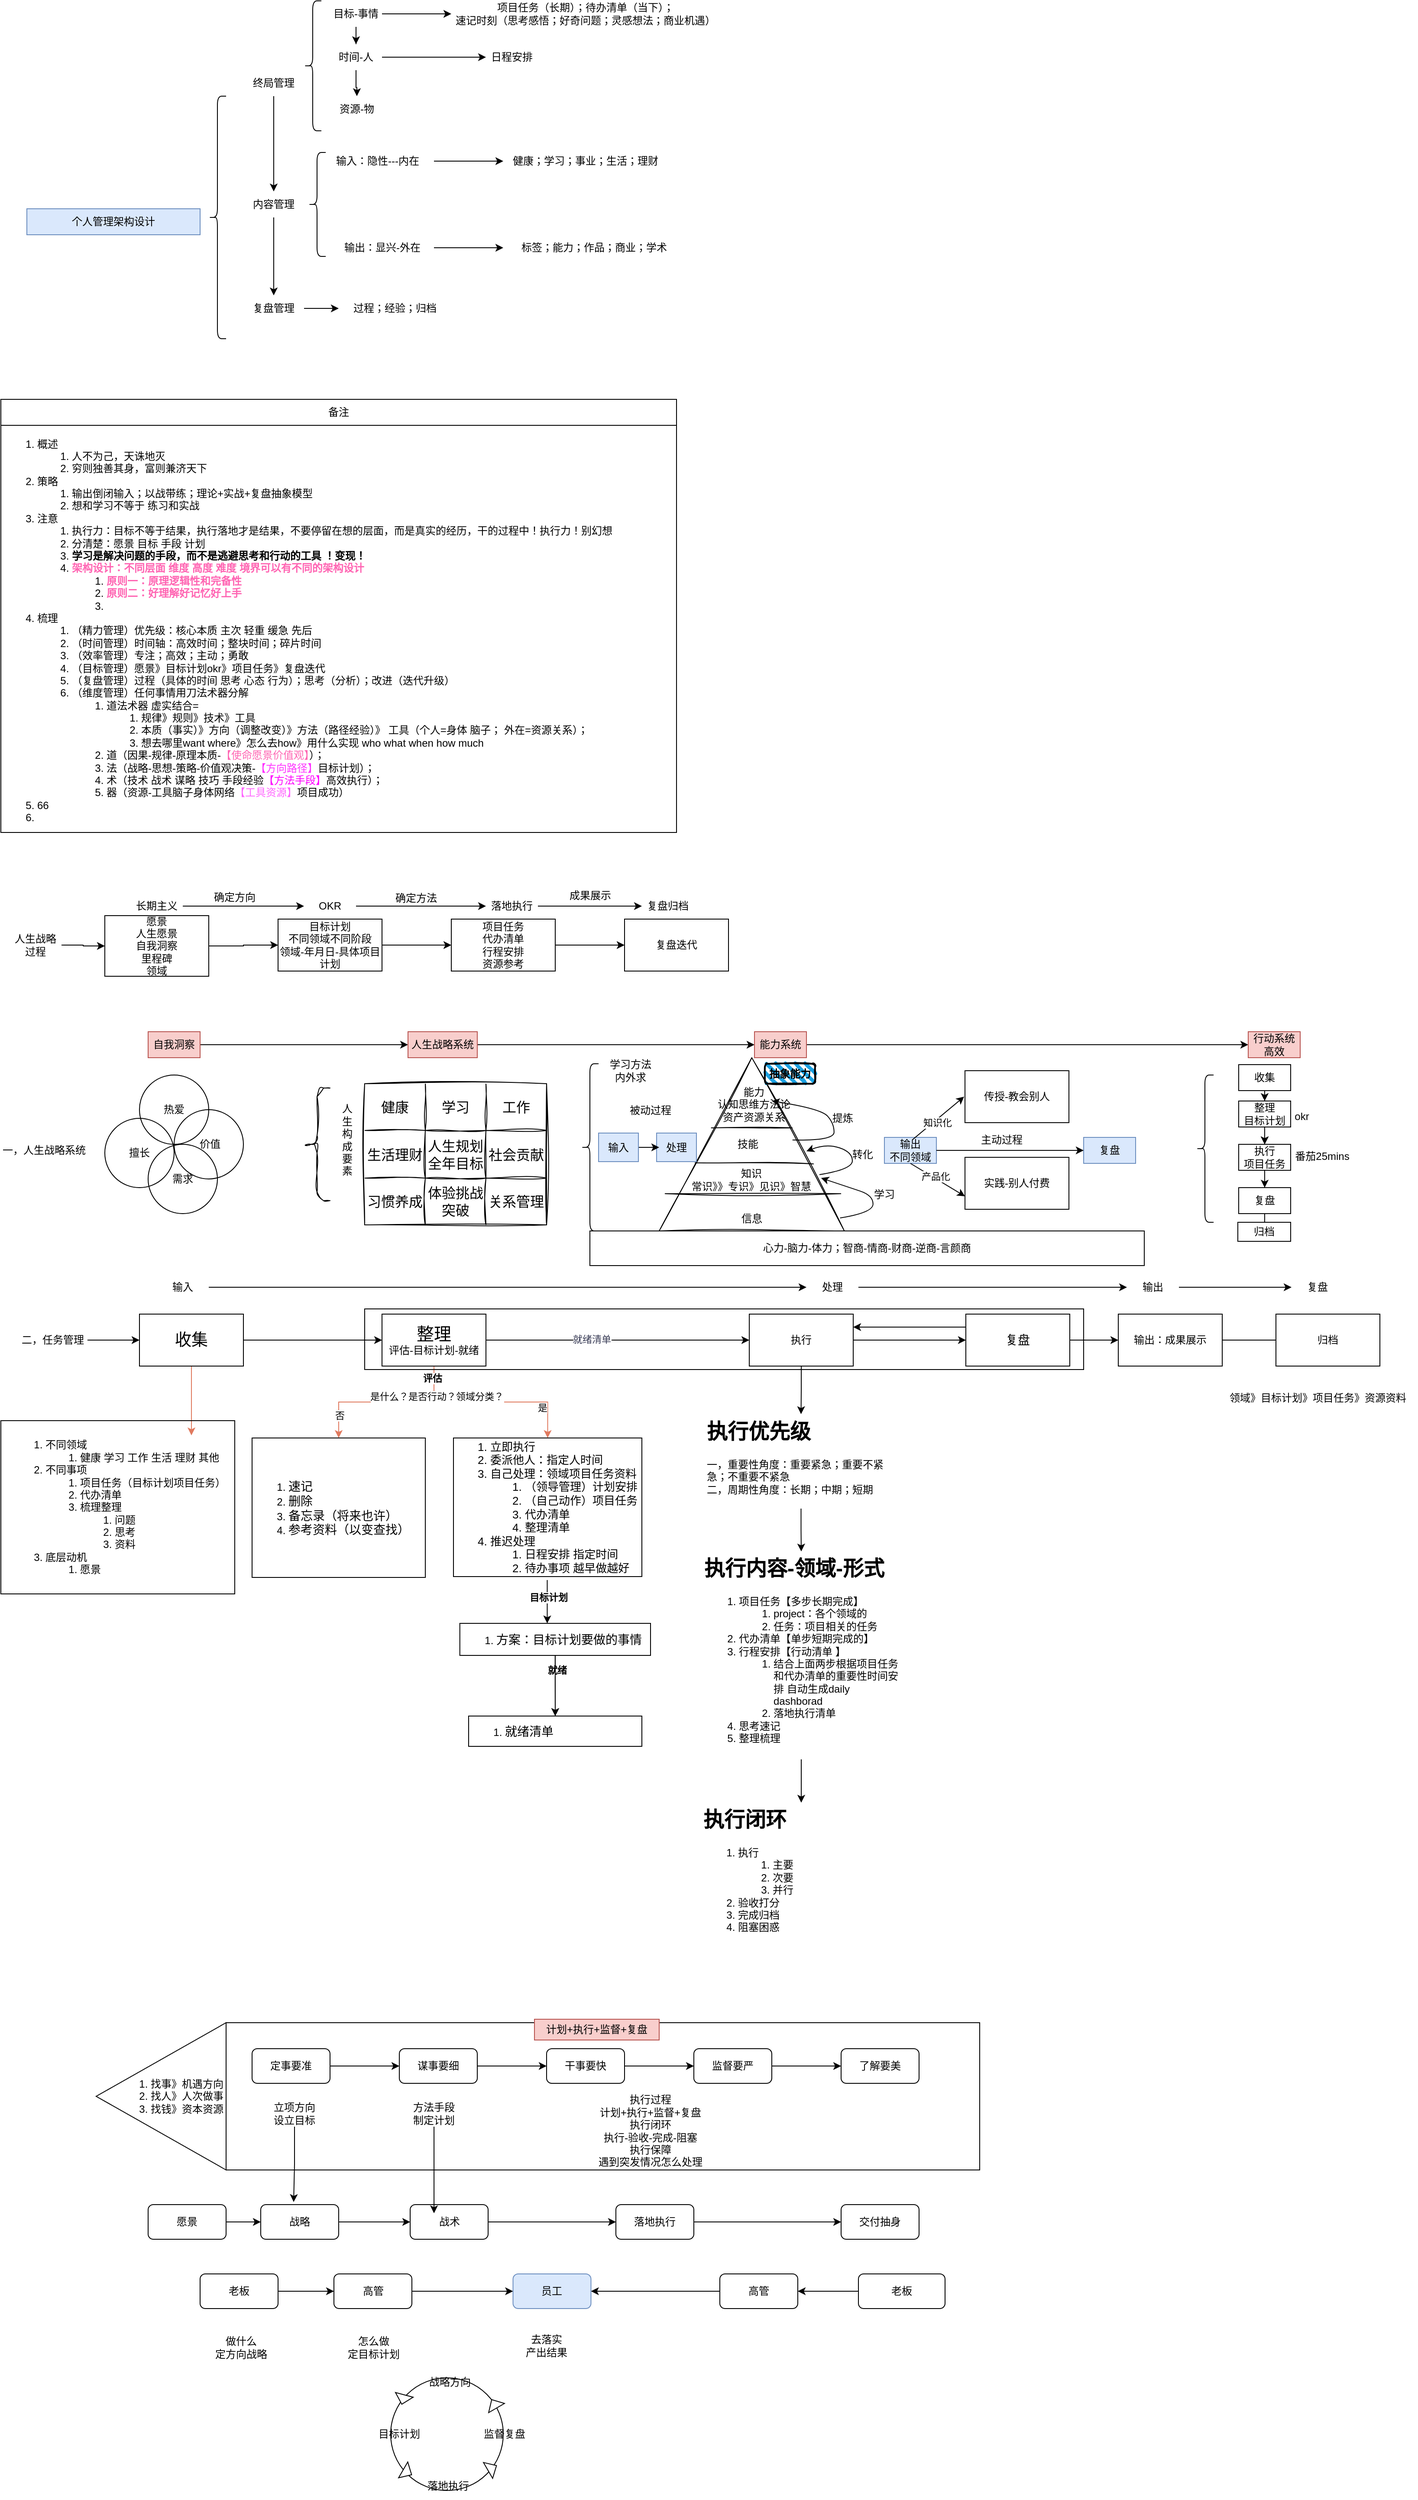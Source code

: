 <mxfile version="22.1.21" type="github">
  <diagram name="第 1 页" id="4Qpj_fmBWcSnVKlhVKCQ">
    <mxGraphModel dx="1434" dy="3076" grid="1" gridSize="10" guides="1" tooltips="1" connect="1" arrows="1" fold="1" page="1" pageScale="1" pageWidth="827" pageHeight="1169" math="0" shadow="0">
      <root>
        <mxCell id="0" />
        <mxCell id="1" parent="0" />
        <mxCell id="NZoPy9VmbZLPDRG8ih34-2" value="个人管理架构设计" style="text;html=1;strokeColor=#6c8ebf;fillColor=#dae8fc;align=center;verticalAlign=middle;whiteSpace=wrap;rounded=0;" parent="1" vertex="1">
          <mxGeometry x="30" y="-980" width="200" height="30" as="geometry" />
        </mxCell>
        <mxCell id="NZoPy9VmbZLPDRG8ih34-6" value="" style="edgeStyle=orthogonalEdgeStyle;rounded=0;orthogonalLoop=1;jettySize=auto;html=1;" parent="1" source="NZoPy9VmbZLPDRG8ih34-4" target="NZoPy9VmbZLPDRG8ih34-5" edge="1">
          <mxGeometry relative="1" as="geometry" />
        </mxCell>
        <mxCell id="NZoPy9VmbZLPDRG8ih34-4" value="二，任务管理" style="text;html=1;strokeColor=none;fillColor=none;align=center;verticalAlign=middle;whiteSpace=wrap;rounded=0;" parent="1" vertex="1">
          <mxGeometry x="20" y="311" width="80" height="30" as="geometry" />
        </mxCell>
        <mxCell id="NZoPy9VmbZLPDRG8ih34-8" value="" style="edgeStyle=orthogonalEdgeStyle;rounded=0;orthogonalLoop=1;jettySize=auto;html=1;" parent="1" source="NZoPy9VmbZLPDRG8ih34-5" target="NZoPy9VmbZLPDRG8ih34-7" edge="1">
          <mxGeometry relative="1" as="geometry" />
        </mxCell>
        <mxCell id="NZoPy9VmbZLPDRG8ih34-233" value="" style="edgeStyle=orthogonalEdgeStyle;rounded=0;orthogonalLoop=1;jettySize=auto;html=1;strokeColor=#E07A5F;fontColor=#393C56;fillColor=#F2CC8F;" parent="1" source="NZoPy9VmbZLPDRG8ih34-5" edge="1">
          <mxGeometry relative="1" as="geometry">
            <mxPoint x="220" y="436" as="targetPoint" />
          </mxGeometry>
        </mxCell>
        <mxCell id="NZoPy9VmbZLPDRG8ih34-5" value="&lt;font style=&quot;font-size: 19px;&quot;&gt;收集&lt;/font&gt;" style="whiteSpace=wrap;html=1;" parent="1" vertex="1">
          <mxGeometry x="160" y="296" width="120" height="60" as="geometry" />
        </mxCell>
        <mxCell id="NZoPy9VmbZLPDRG8ih34-10" value="" style="edgeStyle=orthogonalEdgeStyle;rounded=0;orthogonalLoop=1;jettySize=auto;html=1;" parent="1" source="NZoPy9VmbZLPDRG8ih34-7" target="NZoPy9VmbZLPDRG8ih34-9" edge="1">
          <mxGeometry relative="1" as="geometry" />
        </mxCell>
        <mxCell id="NZoPy9VmbZLPDRG8ih34-239" value="就绪清单" style="edgeLabel;html=1;align=center;verticalAlign=middle;resizable=0;points=[];fontColor=#393C56;" parent="NZoPy9VmbZLPDRG8ih34-10" vertex="1" connectable="0">
          <mxGeometry x="-0.2" y="1" relative="1" as="geometry">
            <mxPoint as="offset" />
          </mxGeometry>
        </mxCell>
        <mxCell id="NZoPy9VmbZLPDRG8ih34-235" style="edgeStyle=orthogonalEdgeStyle;rounded=0;orthogonalLoop=1;jettySize=auto;html=1;strokeColor=#E07A5F;fontColor=#393C56;fillColor=#F2CC8F;" parent="1" source="NZoPy9VmbZLPDRG8ih34-7" target="NZoPy9VmbZLPDRG8ih34-234" edge="1">
          <mxGeometry relative="1" as="geometry" />
        </mxCell>
        <mxCell id="NZoPy9VmbZLPDRG8ih34-259" value="否" style="edgeLabel;html=1;align=center;verticalAlign=middle;resizable=0;points=[];" parent="NZoPy9VmbZLPDRG8ih34-235" vertex="1" connectable="0">
          <mxGeometry x="0.729" y="1" relative="1" as="geometry">
            <mxPoint as="offset" />
          </mxGeometry>
        </mxCell>
        <mxCell id="NZoPy9VmbZLPDRG8ih34-237" style="edgeStyle=orthogonalEdgeStyle;rounded=0;orthogonalLoop=1;jettySize=auto;html=1;exitX=0.5;exitY=1;exitDx=0;exitDy=0;strokeColor=#E07A5F;fontColor=#393C56;fillColor=#F2CC8F;" parent="1" source="NZoPy9VmbZLPDRG8ih34-7" target="NZoPy9VmbZLPDRG8ih34-236" edge="1">
          <mxGeometry relative="1" as="geometry" />
        </mxCell>
        <mxCell id="NZoPy9VmbZLPDRG8ih34-258" value="是什么？是否行动？领域分类？" style="edgeLabel;html=1;align=center;verticalAlign=middle;resizable=0;points=[];" parent="NZoPy9VmbZLPDRG8ih34-237" vertex="1" connectable="0">
          <mxGeometry x="-0.68" y="3" relative="1" as="geometry">
            <mxPoint as="offset" />
          </mxGeometry>
        </mxCell>
        <mxCell id="NZoPy9VmbZLPDRG8ih34-260" value="是" style="edgeLabel;html=1;align=center;verticalAlign=middle;resizable=0;points=[];" parent="NZoPy9VmbZLPDRG8ih34-237" vertex="1" connectable="0">
          <mxGeometry x="0.573" y="2" relative="1" as="geometry">
            <mxPoint x="-2" y="8" as="offset" />
          </mxGeometry>
        </mxCell>
        <mxCell id="NZoPy9VmbZLPDRG8ih34-263" value="评估" style="edgeLabel;html=1;align=center;verticalAlign=middle;resizable=0;points=[];fontStyle=1" parent="NZoPy9VmbZLPDRG8ih34-237" vertex="1" connectable="0">
          <mxGeometry x="-0.869" y="-2" relative="1" as="geometry">
            <mxPoint as="offset" />
          </mxGeometry>
        </mxCell>
        <mxCell id="NZoPy9VmbZLPDRG8ih34-7" value="&lt;font style=&quot;&quot;&gt;&lt;span style=&quot;font-size: 20px;&quot;&gt;整理&lt;/span&gt;&lt;br&gt;&lt;font style=&quot;font-size: 12px;&quot;&gt;评估-目标计划-就绪&lt;/font&gt;&lt;br&gt;&lt;/font&gt;" style="whiteSpace=wrap;html=1;" parent="1" vertex="1">
          <mxGeometry x="440" y="296" width="120" height="60" as="geometry" />
        </mxCell>
        <mxCell id="NZoPy9VmbZLPDRG8ih34-12" value="" style="edgeStyle=orthogonalEdgeStyle;rounded=0;orthogonalLoop=1;jettySize=auto;html=1;" parent="1" source="NZoPy9VmbZLPDRG8ih34-9" target="NZoPy9VmbZLPDRG8ih34-11" edge="1">
          <mxGeometry relative="1" as="geometry" />
        </mxCell>
        <mxCell id="NZoPy9VmbZLPDRG8ih34-38" value="" style="edgeStyle=orthogonalEdgeStyle;rounded=0;orthogonalLoop=1;jettySize=auto;html=1;" parent="1" source="NZoPy9VmbZLPDRG8ih34-9" target="NZoPy9VmbZLPDRG8ih34-36" edge="1">
          <mxGeometry relative="1" as="geometry" />
        </mxCell>
        <mxCell id="NZoPy9VmbZLPDRG8ih34-9" value="执行" style="whiteSpace=wrap;html=1;" parent="1" vertex="1">
          <mxGeometry x="864" y="296" width="120" height="60" as="geometry" />
        </mxCell>
        <mxCell id="NZoPy9VmbZLPDRG8ih34-14" value="" style="edgeStyle=orthogonalEdgeStyle;rounded=0;orthogonalLoop=1;jettySize=auto;html=1;" parent="1" target="NZoPy9VmbZLPDRG8ih34-13" edge="1">
          <mxGeometry relative="1" as="geometry">
            <mxPoint x="1217" y="340" as="sourcePoint" />
            <Array as="points">
              <mxPoint x="1217" y="320" />
              <mxPoint x="1224" y="320" />
              <mxPoint x="1224" y="326" />
            </Array>
          </mxGeometry>
        </mxCell>
        <mxCell id="NZoPy9VmbZLPDRG8ih34-80" style="edgeStyle=orthogonalEdgeStyle;rounded=0;orthogonalLoop=1;jettySize=auto;html=1;exitX=0;exitY=0.25;exitDx=0;exitDy=0;entryX=1;entryY=0.25;entryDx=0;entryDy=0;" parent="1" source="NZoPy9VmbZLPDRG8ih34-11" target="NZoPy9VmbZLPDRG8ih34-9" edge="1">
          <mxGeometry relative="1" as="geometry" />
        </mxCell>
        <mxCell id="NZoPy9VmbZLPDRG8ih34-11" value="&lt;font style=&quot;font-size: 14px;&quot;&gt;复盘&lt;/font&gt;" style="whiteSpace=wrap;html=1;" parent="1" vertex="1">
          <mxGeometry x="1114" y="296" width="120" height="60" as="geometry" />
        </mxCell>
        <mxCell id="NZoPy9VmbZLPDRG8ih34-83" value="" style="edgeStyle=orthogonalEdgeStyle;rounded=0;orthogonalLoop=1;jettySize=auto;html=1;" parent="1" source="NZoPy9VmbZLPDRG8ih34-13" edge="1">
          <mxGeometry relative="1" as="geometry">
            <mxPoint x="1566" y="326" as="targetPoint" />
          </mxGeometry>
        </mxCell>
        <mxCell id="NZoPy9VmbZLPDRG8ih34-13" value="输出：成果展示" style="whiteSpace=wrap;html=1;" parent="1" vertex="1">
          <mxGeometry x="1290" y="296" width="120" height="60" as="geometry" />
        </mxCell>
        <mxCell id="NZoPy9VmbZLPDRG8ih34-40" value="" style="edgeStyle=orthogonalEdgeStyle;rounded=0;orthogonalLoop=1;jettySize=auto;html=1;" parent="1" source="NZoPy9VmbZLPDRG8ih34-36" target="NZoPy9VmbZLPDRG8ih34-39" edge="1">
          <mxGeometry relative="1" as="geometry">
            <mxPoint x="825" y="631" as="targetPoint" />
          </mxGeometry>
        </mxCell>
        <mxCell id="NZoPy9VmbZLPDRG8ih34-36" value="&lt;h1&gt;执行优先级&lt;/h1&gt;&lt;div&gt;一，重要性角度：重要紧急；重要不紧急；不重要不紧急&lt;/div&gt;&lt;div&gt;二，周期性角度：长期；中期；短期&lt;/div&gt;" style="text;html=1;strokeColor=none;fillColor=none;spacing=5;spacingTop=-20;whiteSpace=wrap;overflow=hidden;rounded=0;" parent="1" vertex="1">
          <mxGeometry x="810" y="411.5" width="227.5" height="109" as="geometry" />
        </mxCell>
        <mxCell id="NZoPy9VmbZLPDRG8ih34-267" value="" style="edgeStyle=orthogonalEdgeStyle;rounded=0;orthogonalLoop=1;jettySize=auto;html=1;" parent="1" source="NZoPy9VmbZLPDRG8ih34-39" target="NZoPy9VmbZLPDRG8ih34-266" edge="1">
          <mxGeometry relative="1" as="geometry" />
        </mxCell>
        <mxCell id="NZoPy9VmbZLPDRG8ih34-39" value="&lt;h1&gt;执行内容-领域-形式&lt;/h1&gt;&lt;div&gt;&lt;ol&gt;&lt;li&gt;项目任务【多步长期完成】&lt;br&gt;&lt;/li&gt;&lt;ol&gt;&lt;li&gt;project：各个领域的&lt;br&gt;&lt;/li&gt;&lt;li&gt;任务：项目相关的任务&lt;/li&gt;&lt;/ol&gt;&lt;li&gt;&lt;span style=&quot;background-color: initial;&quot;&gt;代办清单【单步短期完成的】&lt;/span&gt;&lt;br&gt;&lt;/li&gt;&lt;li&gt;&lt;span style=&quot;background-color: initial;&quot;&gt;行程安排【行动清单 】&lt;/span&gt;&lt;/li&gt;&lt;ol&gt;&lt;li&gt;&lt;span style=&quot;background-color: initial;&quot;&gt;结合上面两步根据项目任务和代办清单的重要性时间安排 自动生成daily dashborad&amp;nbsp;&lt;/span&gt;&lt;/li&gt;&lt;li&gt;落地执行清单&lt;/li&gt;&lt;/ol&gt;&lt;li&gt;思考速记&lt;/li&gt;&lt;li&gt;整理梳理&lt;/li&gt;&lt;/ol&gt;&lt;/div&gt;" style="text;html=1;strokeColor=none;fillColor=none;spacing=5;spacingTop=-20;whiteSpace=wrap;overflow=hidden;rounded=0;" parent="1" vertex="1">
          <mxGeometry x="806.5" y="570" width="235" height="240" as="geometry" />
        </mxCell>
        <mxCell id="NZoPy9VmbZLPDRG8ih34-41" value="一，人生战略系统" style="text;html=1;strokeColor=none;fillColor=none;align=center;verticalAlign=middle;whiteSpace=wrap;rounded=0;" parent="1" vertex="1">
          <mxGeometry y="92" width="100" height="30" as="geometry" />
        </mxCell>
        <mxCell id="NZoPy9VmbZLPDRG8ih34-60" value="" style="edgeStyle=orthogonalEdgeStyle;rounded=0;orthogonalLoop=1;jettySize=auto;html=1;" parent="1" source="NZoPy9VmbZLPDRG8ih34-58" target="NZoPy9VmbZLPDRG8ih34-59" edge="1">
          <mxGeometry relative="1" as="geometry" />
        </mxCell>
        <mxCell id="NZoPy9VmbZLPDRG8ih34-58" value="人生战略过程&lt;br&gt;" style="text;html=1;strokeColor=none;fillColor=none;align=center;verticalAlign=middle;whiteSpace=wrap;rounded=0;" parent="1" vertex="1">
          <mxGeometry x="10" y="-145" width="60" height="30" as="geometry" />
        </mxCell>
        <mxCell id="NZoPy9VmbZLPDRG8ih34-62" value="" style="edgeStyle=orthogonalEdgeStyle;rounded=0;orthogonalLoop=1;jettySize=auto;html=1;" parent="1" source="NZoPy9VmbZLPDRG8ih34-59" target="NZoPy9VmbZLPDRG8ih34-61" edge="1">
          <mxGeometry relative="1" as="geometry" />
        </mxCell>
        <mxCell id="NZoPy9VmbZLPDRG8ih34-59" value="愿景&lt;br&gt;人生愿景&lt;br&gt;自我洞察&lt;br&gt;里程碑&lt;br&gt;领域" style="whiteSpace=wrap;html=1;" parent="1" vertex="1">
          <mxGeometry x="120" y="-164" width="120" height="70" as="geometry" />
        </mxCell>
        <mxCell id="NZoPy9VmbZLPDRG8ih34-64" value="" style="edgeStyle=orthogonalEdgeStyle;rounded=0;orthogonalLoop=1;jettySize=auto;html=1;" parent="1" source="NZoPy9VmbZLPDRG8ih34-61" target="NZoPy9VmbZLPDRG8ih34-63" edge="1">
          <mxGeometry relative="1" as="geometry" />
        </mxCell>
        <mxCell id="NZoPy9VmbZLPDRG8ih34-61" value="目标计划&lt;br&gt;不同领域不同阶段&lt;br&gt;领域-年月日-具体项目计划" style="whiteSpace=wrap;html=1;" parent="1" vertex="1">
          <mxGeometry x="320" y="-160" width="120" height="60" as="geometry" />
        </mxCell>
        <mxCell id="NZoPy9VmbZLPDRG8ih34-66" value="" style="edgeStyle=orthogonalEdgeStyle;rounded=0;orthogonalLoop=1;jettySize=auto;html=1;" parent="1" source="NZoPy9VmbZLPDRG8ih34-63" target="NZoPy9VmbZLPDRG8ih34-65" edge="1">
          <mxGeometry relative="1" as="geometry" />
        </mxCell>
        <mxCell id="NZoPy9VmbZLPDRG8ih34-63" value="项目任务&lt;br&gt;代办清单&lt;br&gt;行程安排&lt;br&gt;资源参考" style="whiteSpace=wrap;html=1;" parent="1" vertex="1">
          <mxGeometry x="520" y="-160" width="120" height="60" as="geometry" />
        </mxCell>
        <mxCell id="NZoPy9VmbZLPDRG8ih34-65" value="复盘迭代" style="whiteSpace=wrap;html=1;" parent="1" vertex="1">
          <mxGeometry x="720" y="-160" width="120" height="60" as="geometry" />
        </mxCell>
        <mxCell id="NZoPy9VmbZLPDRG8ih34-71" style="edgeStyle=orthogonalEdgeStyle;rounded=0;orthogonalLoop=1;jettySize=auto;html=1;entryX=0;entryY=0.5;entryDx=0;entryDy=0;" parent="1" source="NZoPy9VmbZLPDRG8ih34-67" target="NZoPy9VmbZLPDRG8ih34-69" edge="1">
          <mxGeometry relative="1" as="geometry" />
        </mxCell>
        <mxCell id="NZoPy9VmbZLPDRG8ih34-67" value="长期主义" style="text;html=1;strokeColor=none;fillColor=none;align=center;verticalAlign=middle;whiteSpace=wrap;rounded=0;" parent="1" vertex="1">
          <mxGeometry x="150" y="-190" width="60" height="30" as="geometry" />
        </mxCell>
        <mxCell id="NZoPy9VmbZLPDRG8ih34-75" style="edgeStyle=orthogonalEdgeStyle;rounded=0;orthogonalLoop=1;jettySize=auto;html=1;entryX=0;entryY=0.5;entryDx=0;entryDy=0;" parent="1" source="NZoPy9VmbZLPDRG8ih34-69" target="NZoPy9VmbZLPDRG8ih34-70" edge="1">
          <mxGeometry relative="1" as="geometry" />
        </mxCell>
        <mxCell id="NZoPy9VmbZLPDRG8ih34-69" value="OKR" style="text;html=1;strokeColor=none;fillColor=none;align=center;verticalAlign=middle;whiteSpace=wrap;rounded=0;" parent="1" vertex="1">
          <mxGeometry x="350" y="-190" width="60" height="30" as="geometry" />
        </mxCell>
        <mxCell id="NZoPy9VmbZLPDRG8ih34-77" style="edgeStyle=orthogonalEdgeStyle;rounded=0;orthogonalLoop=1;jettySize=auto;html=1;" parent="1" source="NZoPy9VmbZLPDRG8ih34-70" target="NZoPy9VmbZLPDRG8ih34-76" edge="1">
          <mxGeometry relative="1" as="geometry" />
        </mxCell>
        <mxCell id="NZoPy9VmbZLPDRG8ih34-70" value="落地执行" style="text;html=1;strokeColor=none;fillColor=none;align=center;verticalAlign=middle;whiteSpace=wrap;rounded=0;" parent="1" vertex="1">
          <mxGeometry x="560" y="-190" width="60" height="30" as="geometry" />
        </mxCell>
        <mxCell id="NZoPy9VmbZLPDRG8ih34-76" value="复盘归档" style="text;html=1;strokeColor=none;fillColor=none;align=center;verticalAlign=middle;whiteSpace=wrap;rounded=0;" parent="1" vertex="1">
          <mxGeometry x="740" y="-190" width="60" height="30" as="geometry" />
        </mxCell>
        <mxCell id="NZoPy9VmbZLPDRG8ih34-82" value="归档" style="whiteSpace=wrap;html=1;" parent="1" vertex="1">
          <mxGeometry x="1472" y="296" width="120" height="60" as="geometry" />
        </mxCell>
        <mxCell id="NZoPy9VmbZLPDRG8ih34-93" value="备注" style="swimlane;fontStyle=0;childLayout=stackLayout;horizontal=1;startSize=30;horizontalStack=0;resizeParent=1;resizeParentMax=0;resizeLast=0;collapsible=1;marginBottom=0;whiteSpace=wrap;html=1;" parent="1" vertex="1">
          <mxGeometry y="-760" width="780" height="500" as="geometry">
            <mxRectangle x="10" y="-500" width="60" height="30" as="alternateBounds" />
          </mxGeometry>
        </mxCell>
        <mxCell id="NZoPy9VmbZLPDRG8ih34-87" value="&lt;ol&gt;&lt;li&gt;概述&lt;/li&gt;&lt;ol&gt;&lt;li&gt;人不为己，天诛地灭&lt;/li&gt;&lt;li&gt;穷则独善其身，富则兼济天下&lt;/li&gt;&lt;/ol&gt;&lt;li&gt;策略&lt;/li&gt;&lt;ol&gt;&lt;li&gt;输出倒闭输入；以战带练；理论+实战+复盘抽象模型&lt;/li&gt;&lt;li&gt;想和学习不等于 练习和实战&lt;/li&gt;&lt;/ol&gt;&lt;li&gt;注意&lt;/li&gt;&lt;ol&gt;&lt;li&gt;执行力：目标不等于结果，执行落地才是结果，不要停留在想的层面，而是真实的经历，干的过程中！执行力！别幻想&lt;/li&gt;&lt;li&gt;分清楚：愿景 目标 手段 计划&lt;/li&gt;&lt;li&gt;&lt;b&gt;学习是解决问题的手段，而不是逃避思考和行动的工具 ！变现！&lt;/b&gt;&lt;/li&gt;&lt;li&gt;&lt;b&gt;&lt;font color=&quot;#ff66b3&quot;&gt;架构设计：不同层面 维度 高度 难度 境界可以有不同的架构设计&lt;/font&gt;&lt;/b&gt;&lt;/li&gt;&lt;ol&gt;&lt;li&gt;&lt;b&gt;&lt;font color=&quot;#ff66b3&quot;&gt;原则一：原理逻辑性和完备性&lt;/font&gt;&lt;/b&gt;&lt;/li&gt;&lt;li&gt;&lt;b&gt;&lt;font color=&quot;#ff66b3&quot;&gt;原则二：好理解好记忆好上手&lt;/font&gt;&lt;/b&gt;&lt;/li&gt;&lt;li&gt;&lt;b&gt;&lt;font color=&quot;#ff66b3&quot;&gt;&lt;br&gt;&lt;/font&gt;&lt;/b&gt;&lt;/li&gt;&lt;/ol&gt;&lt;/ol&gt;&lt;li&gt;梳理&lt;/li&gt;&lt;ol&gt;&lt;li&gt;（精力管理）优先级：核心本质 主次 轻重 缓急 先后&lt;/li&gt;&lt;li&gt;（时间管理）时间轴：高效时间；整块时间；碎片时间&lt;/li&gt;&lt;li&gt;（效率管理）专注；高效；主动；勇敢&lt;/li&gt;&lt;li&gt;（目标管理）愿景》目标计划okr》项目任务》复盘迭代&lt;/li&gt;&lt;li&gt;（复盘管理）过程（具体的时间 思考 心态 行为）；思考（分析）；改进（迭代升级）&lt;/li&gt;&lt;li&gt;（维度管理）任何事情用刀法术器分解&lt;/li&gt;&lt;ol&gt;&lt;li&gt;道法术器 虚实结合=&lt;/li&gt;&lt;ol&gt;&lt;li&gt;规律》规则》技术》工具&lt;br&gt;&lt;/li&gt;&lt;li&gt;本质（事实）》方向（调整改变）》方法（路径经验）》 工具（个人=身体 脑子； 外在=资源关系）；&lt;br&gt;&lt;/li&gt;&lt;li style=&quot;border-color: var(--border-color);&quot;&gt;想去哪里want where》怎么去how》用什么实现 who what when how much&lt;/li&gt;&lt;/ol&gt;&lt;li&gt;道（因果-规律-原理本质-&lt;font color=&quot;#ff66b3&quot;&gt;【使命愿景价值观】&lt;/font&gt;）；&lt;/li&gt;&lt;li&gt;法（战略-思想-策略-价值观决策-&lt;font color=&quot;#ff33ff&quot;&gt;【方向路径】&lt;/font&gt;目标计划）；&lt;/li&gt;&lt;li&gt;术（技术 战术 谋略 技巧 手段经验&lt;font color=&quot;#ff00ff&quot;&gt;【方法手段】&lt;/font&gt;高效执行）；&lt;/li&gt;&lt;li&gt;器（资源-工具脑子身体网络&lt;font color=&quot;#ff66ff&quot;&gt;【工具资源】&lt;/font&gt;项目成功）&lt;/li&gt;&lt;/ol&gt;&lt;/ol&gt;&lt;li&gt;66&lt;/li&gt;&lt;li&gt;&lt;br&gt;&lt;/li&gt;&lt;/ol&gt;" style="text;strokeColor=none;fillColor=none;html=1;whiteSpace=wrap;verticalAlign=middle;overflow=hidden;" parent="NZoPy9VmbZLPDRG8ih34-93" vertex="1">
          <mxGeometry y="30" width="780" height="470" as="geometry" />
        </mxCell>
        <mxCell id="NZoPy9VmbZLPDRG8ih34-186" value="" style="group" parent="1" vertex="1" connectable="0">
          <mxGeometry x="350" y="35" width="280" height="170" as="geometry" />
        </mxCell>
        <mxCell id="NZoPy9VmbZLPDRG8ih34-42" value="" style="shape=table;startSize=0;container=1;collapsible=0;childLayout=tableLayout;fontSize=16;sketch=1;curveFitting=1;jiggle=2;" parent="NZoPy9VmbZLPDRG8ih34-186" vertex="1">
          <mxGeometry x="70" y="-5" width="210" height="163" as="geometry" />
        </mxCell>
        <mxCell id="NZoPy9VmbZLPDRG8ih34-43" value="" style="shape=tableRow;horizontal=0;startSize=0;swimlaneHead=0;swimlaneBody=0;strokeColor=inherit;top=0;left=0;bottom=0;right=0;collapsible=0;dropTarget=0;fillColor=none;points=[[0,0.5],[1,0.5]];portConstraint=eastwest;fontSize=16;sketch=1;curveFitting=1;jiggle=2;" parent="NZoPy9VmbZLPDRG8ih34-42" vertex="1">
          <mxGeometry width="210" height="54" as="geometry" />
        </mxCell>
        <mxCell id="NZoPy9VmbZLPDRG8ih34-44" value="健康" style="shape=partialRectangle;html=1;whiteSpace=wrap;connectable=0;strokeColor=inherit;overflow=hidden;fillColor=none;top=0;left=0;bottom=0;right=0;pointerEvents=1;fontSize=16;sketch=1;curveFitting=1;jiggle=2;" parent="NZoPy9VmbZLPDRG8ih34-43" vertex="1">
          <mxGeometry width="70" height="54" as="geometry">
            <mxRectangle width="70" height="54" as="alternateBounds" />
          </mxGeometry>
        </mxCell>
        <mxCell id="NZoPy9VmbZLPDRG8ih34-45" value="学习" style="shape=partialRectangle;html=1;whiteSpace=wrap;connectable=0;strokeColor=inherit;overflow=hidden;fillColor=none;top=0;left=0;bottom=0;right=0;pointerEvents=1;fontSize=16;sketch=1;curveFitting=1;jiggle=2;" parent="NZoPy9VmbZLPDRG8ih34-43" vertex="1">
          <mxGeometry x="70" width="70" height="54" as="geometry">
            <mxRectangle width="70" height="54" as="alternateBounds" />
          </mxGeometry>
        </mxCell>
        <mxCell id="NZoPy9VmbZLPDRG8ih34-46" value="工作" style="shape=partialRectangle;html=1;whiteSpace=wrap;connectable=0;strokeColor=inherit;overflow=hidden;fillColor=none;top=0;left=0;bottom=0;right=0;pointerEvents=1;fontSize=16;sketch=1;curveFitting=1;jiggle=2;" parent="NZoPy9VmbZLPDRG8ih34-43" vertex="1">
          <mxGeometry x="140" width="70" height="54" as="geometry">
            <mxRectangle width="70" height="54" as="alternateBounds" />
          </mxGeometry>
        </mxCell>
        <mxCell id="NZoPy9VmbZLPDRG8ih34-47" value="" style="shape=tableRow;horizontal=0;startSize=0;swimlaneHead=0;swimlaneBody=0;strokeColor=inherit;top=0;left=0;bottom=0;right=0;collapsible=0;dropTarget=0;fillColor=none;points=[[0,0.5],[1,0.5]];portConstraint=eastwest;fontSize=16;sketch=1;curveFitting=1;jiggle=2;" parent="NZoPy9VmbZLPDRG8ih34-42" vertex="1">
          <mxGeometry y="54" width="210" height="55" as="geometry" />
        </mxCell>
        <mxCell id="NZoPy9VmbZLPDRG8ih34-48" value="生活理财" style="shape=partialRectangle;html=1;whiteSpace=wrap;connectable=0;strokeColor=inherit;overflow=hidden;fillColor=none;top=0;left=0;bottom=0;right=0;pointerEvents=1;fontSize=16;sketch=1;curveFitting=1;jiggle=2;" parent="NZoPy9VmbZLPDRG8ih34-47" vertex="1">
          <mxGeometry width="70" height="55" as="geometry">
            <mxRectangle width="70" height="55" as="alternateBounds" />
          </mxGeometry>
        </mxCell>
        <mxCell id="NZoPy9VmbZLPDRG8ih34-49" value="人生规划&lt;br&gt;全年目标" style="shape=partialRectangle;html=1;whiteSpace=wrap;connectable=0;strokeColor=inherit;overflow=hidden;fillColor=none;top=0;left=0;bottom=0;right=0;pointerEvents=1;fontSize=16;sketch=1;curveFitting=1;jiggle=2;" parent="NZoPy9VmbZLPDRG8ih34-47" vertex="1">
          <mxGeometry x="70" width="70" height="55" as="geometry">
            <mxRectangle width="70" height="55" as="alternateBounds" />
          </mxGeometry>
        </mxCell>
        <mxCell id="NZoPy9VmbZLPDRG8ih34-50" value="社会贡献" style="shape=partialRectangle;html=1;whiteSpace=wrap;connectable=0;strokeColor=inherit;overflow=hidden;fillColor=none;top=0;left=0;bottom=0;right=0;pointerEvents=1;fontSize=16;sketch=1;curveFitting=1;jiggle=2;" parent="NZoPy9VmbZLPDRG8ih34-47" vertex="1">
          <mxGeometry x="140" width="70" height="55" as="geometry">
            <mxRectangle width="70" height="55" as="alternateBounds" />
          </mxGeometry>
        </mxCell>
        <mxCell id="NZoPy9VmbZLPDRG8ih34-51" value="" style="shape=tableRow;horizontal=0;startSize=0;swimlaneHead=0;swimlaneBody=0;strokeColor=inherit;top=0;left=0;bottom=0;right=0;collapsible=0;dropTarget=0;fillColor=none;points=[[0,0.5],[1,0.5]];portConstraint=eastwest;fontSize=16;sketch=1;curveFitting=1;jiggle=2;" parent="NZoPy9VmbZLPDRG8ih34-42" vertex="1">
          <mxGeometry y="109" width="210" height="54" as="geometry" />
        </mxCell>
        <mxCell id="NZoPy9VmbZLPDRG8ih34-52" value="习惯养成" style="shape=partialRectangle;html=1;whiteSpace=wrap;connectable=0;strokeColor=inherit;overflow=hidden;fillColor=none;top=0;left=0;bottom=0;right=0;pointerEvents=1;fontSize=16;sketch=1;curveFitting=1;jiggle=2;" parent="NZoPy9VmbZLPDRG8ih34-51" vertex="1">
          <mxGeometry width="70" height="54" as="geometry">
            <mxRectangle width="70" height="54" as="alternateBounds" />
          </mxGeometry>
        </mxCell>
        <mxCell id="NZoPy9VmbZLPDRG8ih34-53" value="体验挑战突破" style="shape=partialRectangle;html=1;whiteSpace=wrap;connectable=0;strokeColor=inherit;overflow=hidden;fillColor=none;top=0;left=0;bottom=0;right=0;pointerEvents=1;fontSize=16;sketch=1;curveFitting=1;jiggle=2;" parent="NZoPy9VmbZLPDRG8ih34-51" vertex="1">
          <mxGeometry x="70" width="70" height="54" as="geometry">
            <mxRectangle width="70" height="54" as="alternateBounds" />
          </mxGeometry>
        </mxCell>
        <mxCell id="NZoPy9VmbZLPDRG8ih34-54" value="关系管理" style="shape=partialRectangle;html=1;whiteSpace=wrap;connectable=0;strokeColor=inherit;overflow=hidden;fillColor=none;top=0;left=0;bottom=0;right=0;pointerEvents=1;fontSize=16;sketch=1;curveFitting=1;jiggle=2;" parent="NZoPy9VmbZLPDRG8ih34-51" vertex="1">
          <mxGeometry x="140" width="70" height="54" as="geometry">
            <mxRectangle width="70" height="54" as="alternateBounds" />
          </mxGeometry>
        </mxCell>
        <mxCell id="NZoPy9VmbZLPDRG8ih34-55" value="" style="shape=singleArrow;whiteSpace=wrap;html=1;arrowWidth=0.4;arrowSize=0.4;" parent="NZoPy9VmbZLPDRG8ih34-51" vertex="1">
          <mxGeometry x="210" height="54" as="geometry">
            <mxRectangle width="NaN" height="54" as="alternateBounds" />
          </mxGeometry>
        </mxCell>
        <mxCell id="NZoPy9VmbZLPDRG8ih34-103" value="" style="shape=curlyBracket;whiteSpace=wrap;html=1;rounded=1;labelPosition=left;verticalLabelPosition=middle;align=right;verticalAlign=middle;sketch=1;curveFitting=1;jiggle=2;" parent="NZoPy9VmbZLPDRG8ih34-186" vertex="1">
          <mxGeometry width="30" height="130" as="geometry" />
        </mxCell>
        <mxCell id="NZoPy9VmbZLPDRG8ih34-104" value="人&lt;br&gt;生&lt;br&gt;构&lt;br&gt;成&lt;br&gt;要&lt;br&gt;素" style="text;html=1;strokeColor=none;fillColor=none;align=center;verticalAlign=middle;whiteSpace=wrap;rounded=0;sketch=1;curveFitting=1;jiggle=2;" parent="NZoPy9VmbZLPDRG8ih34-186" vertex="1">
          <mxGeometry x="20" y="10" width="60" height="100" as="geometry" />
        </mxCell>
        <mxCell id="NZoPy9VmbZLPDRG8ih34-187" value="" style="group" parent="1" vertex="1" connectable="0">
          <mxGeometry x="120" y="20" width="160" height="160" as="geometry" />
        </mxCell>
        <mxCell id="NZoPy9VmbZLPDRG8ih34-99" value="热爱" style="ellipse;whiteSpace=wrap;html=1;aspect=fixed;fillStyle=auto;fillColor=none;" parent="NZoPy9VmbZLPDRG8ih34-187" vertex="1">
          <mxGeometry x="40" width="80" height="80" as="geometry" />
        </mxCell>
        <mxCell id="NZoPy9VmbZLPDRG8ih34-100" value="擅长" style="ellipse;whiteSpace=wrap;html=1;aspect=fixed;fillColor=none;" parent="NZoPy9VmbZLPDRG8ih34-187" vertex="1">
          <mxGeometry y="50" width="80" height="80" as="geometry" />
        </mxCell>
        <mxCell id="NZoPy9VmbZLPDRG8ih34-101" value="&amp;nbsp;价值" style="ellipse;whiteSpace=wrap;html=1;aspect=fixed;fillColor=none;" parent="NZoPy9VmbZLPDRG8ih34-187" vertex="1">
          <mxGeometry x="80" y="40" width="80" height="80" as="geometry" />
        </mxCell>
        <mxCell id="NZoPy9VmbZLPDRG8ih34-102" value="需求" style="ellipse;whiteSpace=wrap;html=1;aspect=fixed;fillColor=none;" parent="NZoPy9VmbZLPDRG8ih34-187" vertex="1">
          <mxGeometry x="50" y="80" width="80" height="80" as="geometry" />
        </mxCell>
        <mxCell id="NZoPy9VmbZLPDRG8ih34-190" value="" style="edgeStyle=orthogonalEdgeStyle;rounded=0;orthogonalLoop=1;jettySize=auto;html=1;" parent="1" source="NZoPy9VmbZLPDRG8ih34-188" target="NZoPy9VmbZLPDRG8ih34-189" edge="1">
          <mxGeometry relative="1" as="geometry" />
        </mxCell>
        <mxCell id="NZoPy9VmbZLPDRG8ih34-188" value="自我洞察" style="text;html=1;strokeColor=#b85450;fillColor=#f8cecc;align=center;verticalAlign=middle;whiteSpace=wrap;rounded=0;" parent="1" vertex="1">
          <mxGeometry x="170" y="-30" width="60" height="30" as="geometry" />
        </mxCell>
        <mxCell id="NZoPy9VmbZLPDRG8ih34-192" value="" style="edgeStyle=orthogonalEdgeStyle;rounded=0;orthogonalLoop=1;jettySize=auto;html=1;" parent="1" source="NZoPy9VmbZLPDRG8ih34-189" target="NZoPy9VmbZLPDRG8ih34-191" edge="1">
          <mxGeometry relative="1" as="geometry" />
        </mxCell>
        <mxCell id="NZoPy9VmbZLPDRG8ih34-189" value="人生战略系统" style="text;html=1;strokeColor=#b85450;fillColor=#f8cecc;align=center;verticalAlign=middle;whiteSpace=wrap;rounded=0;" parent="1" vertex="1">
          <mxGeometry x="470" y="-30" width="80" height="30" as="geometry" />
        </mxCell>
        <mxCell id="NZoPy9VmbZLPDRG8ih34-194" value="" style="edgeStyle=orthogonalEdgeStyle;rounded=0;orthogonalLoop=1;jettySize=auto;html=1;" parent="1" source="NZoPy9VmbZLPDRG8ih34-191" target="NZoPy9VmbZLPDRG8ih34-193" edge="1">
          <mxGeometry relative="1" as="geometry" />
        </mxCell>
        <mxCell id="NZoPy9VmbZLPDRG8ih34-191" value="能力系统" style="text;html=1;strokeColor=#b85450;fillColor=#f8cecc;align=center;verticalAlign=middle;whiteSpace=wrap;rounded=0;" parent="1" vertex="1">
          <mxGeometry x="870" y="-30" width="60" height="30" as="geometry" />
        </mxCell>
        <mxCell id="NZoPy9VmbZLPDRG8ih34-193" value="行动系统高效" style="text;html=1;strokeColor=#b85450;fillColor=#f8cecc;align=center;verticalAlign=middle;whiteSpace=wrap;rounded=0;" parent="1" vertex="1">
          <mxGeometry x="1440" y="-30" width="60" height="30" as="geometry" />
        </mxCell>
        <mxCell id="NZoPy9VmbZLPDRG8ih34-204" value="" style="shape=curlyBracket;whiteSpace=wrap;html=1;rounded=1;labelPosition=left;verticalLabelPosition=middle;align=right;verticalAlign=middle;" parent="1" vertex="1">
          <mxGeometry x="1380" y="20" width="20" height="170" as="geometry" />
        </mxCell>
        <mxCell id="NZoPy9VmbZLPDRG8ih34-207" value="" style="edgeStyle=orthogonalEdgeStyle;rounded=0;orthogonalLoop=1;jettySize=auto;html=1;" parent="1" source="NZoPy9VmbZLPDRG8ih34-205" target="NZoPy9VmbZLPDRG8ih34-206" edge="1">
          <mxGeometry relative="1" as="geometry" />
        </mxCell>
        <mxCell id="NZoPy9VmbZLPDRG8ih34-205" value="收集" style="rounded=0;whiteSpace=wrap;html=1;" parent="1" vertex="1">
          <mxGeometry x="1429" y="8" width="60" height="30" as="geometry" />
        </mxCell>
        <mxCell id="NZoPy9VmbZLPDRG8ih34-209" value="" style="edgeStyle=orthogonalEdgeStyle;rounded=0;orthogonalLoop=1;jettySize=auto;html=1;" parent="1" source="NZoPy9VmbZLPDRG8ih34-206" target="NZoPy9VmbZLPDRG8ih34-208" edge="1">
          <mxGeometry relative="1" as="geometry" />
        </mxCell>
        <mxCell id="NZoPy9VmbZLPDRG8ih34-210" value="" style="edgeStyle=orthogonalEdgeStyle;rounded=0;orthogonalLoop=1;jettySize=auto;html=1;" parent="1" source="NZoPy9VmbZLPDRG8ih34-206" target="NZoPy9VmbZLPDRG8ih34-208" edge="1">
          <mxGeometry relative="1" as="geometry" />
        </mxCell>
        <mxCell id="NZoPy9VmbZLPDRG8ih34-206" value="整理&lt;br&gt;目标计划" style="rounded=0;whiteSpace=wrap;html=1;" parent="1" vertex="1">
          <mxGeometry x="1429" y="50" width="60" height="30" as="geometry" />
        </mxCell>
        <mxCell id="NZoPy9VmbZLPDRG8ih34-212" value="" style="edgeStyle=orthogonalEdgeStyle;rounded=0;orthogonalLoop=1;jettySize=auto;html=1;" parent="1" source="NZoPy9VmbZLPDRG8ih34-208" target="NZoPy9VmbZLPDRG8ih34-211" edge="1">
          <mxGeometry relative="1" as="geometry" />
        </mxCell>
        <mxCell id="NZoPy9VmbZLPDRG8ih34-208" value="执行&lt;br&gt;项目任务" style="rounded=0;whiteSpace=wrap;html=1;" parent="1" vertex="1">
          <mxGeometry x="1429" y="100" width="60" height="30" as="geometry" />
        </mxCell>
        <mxCell id="NZoPy9VmbZLPDRG8ih34-214" value="" style="edgeStyle=orthogonalEdgeStyle;rounded=0;orthogonalLoop=1;jettySize=auto;html=1;" parent="1" source="NZoPy9VmbZLPDRG8ih34-211" target="NZoPy9VmbZLPDRG8ih34-213" edge="1">
          <mxGeometry relative="1" as="geometry" />
        </mxCell>
        <mxCell id="NZoPy9VmbZLPDRG8ih34-211" value="复盘" style="rounded=0;whiteSpace=wrap;html=1;" parent="1" vertex="1">
          <mxGeometry x="1429" y="150" width="60" height="30" as="geometry" />
        </mxCell>
        <mxCell id="NZoPy9VmbZLPDRG8ih34-213" value="归档" style="rounded=0;whiteSpace=wrap;html=1;" parent="1" vertex="1">
          <mxGeometry x="1428" y="190" width="61" height="22" as="geometry" />
        </mxCell>
        <mxCell id="NZoPy9VmbZLPDRG8ih34-220" value="okr" style="text;html=1;strokeColor=none;fillColor=none;align=center;verticalAlign=middle;whiteSpace=wrap;rounded=0;" parent="1" vertex="1">
          <mxGeometry x="1472" y="53" width="60" height="30" as="geometry" />
        </mxCell>
        <mxCell id="NZoPy9VmbZLPDRG8ih34-221" value="番茄25mins" style="text;html=1;strokeColor=none;fillColor=none;align=center;verticalAlign=middle;whiteSpace=wrap;rounded=0;" parent="1" vertex="1">
          <mxGeometry x="1485" y="99" width="81" height="30" as="geometry" />
        </mxCell>
        <mxCell id="NZoPy9VmbZLPDRG8ih34-234" value="&lt;ol&gt;&lt;li&gt;&lt;span style=&quot;font-size: 14px;&quot;&gt;速记&lt;/span&gt;&lt;/li&gt;&lt;li&gt;&lt;span style=&quot;font-size: 14px;&quot;&gt;删除&lt;/span&gt;&lt;/li&gt;&lt;li&gt;&lt;span style=&quot;font-size: 14px;&quot;&gt;备忘录（将来也许）&lt;/span&gt;&lt;/li&gt;&lt;li&gt;&lt;span style=&quot;font-size: 14px;&quot;&gt;参考资料（以变查找）&lt;/span&gt;&lt;/li&gt;&lt;/ol&gt;" style="whiteSpace=wrap;html=1;align=left;" parent="1" vertex="1">
          <mxGeometry x="290" y="439" width="200" height="161" as="geometry" />
        </mxCell>
        <mxCell id="NZoPy9VmbZLPDRG8ih34-236" value="&lt;div style=&quot;font-size: 13px;&quot;&gt;&lt;ol&gt;&lt;li&gt;&lt;span style=&quot;&quot;&gt;立即执行&lt;/span&gt;&lt;/li&gt;&lt;li&gt;委派他人：指定人时间&lt;/li&gt;&lt;li style=&quot;border-color: var(--border-color);&quot;&gt;自己处理：领域项目任务资料&lt;/li&gt;&lt;ol&gt;&lt;li style=&quot;border-color: var(--border-color);&quot;&gt;（领导管理）计划安排&lt;/li&gt;&lt;li style=&quot;border-color: var(--border-color);&quot;&gt;（自己动作）项目任务&lt;/li&gt;&lt;li style=&quot;border-color: var(--border-color);&quot;&gt;代办清单&lt;/li&gt;&lt;li style=&quot;border-color: var(--border-color);&quot;&gt;整理清单&lt;/li&gt;&lt;/ol&gt;&lt;li&gt;推迟处理&lt;/li&gt;&lt;ol&gt;&lt;li&gt;日程安排 指定时间&lt;/li&gt;&lt;li&gt;待办事项 越早做越好&lt;/li&gt;&lt;/ol&gt;&lt;/ol&gt;&lt;/div&gt;" style="whiteSpace=wrap;html=1;align=left;fillColor=none;" parent="1" vertex="1">
          <mxGeometry x="522.5" y="439" width="217.5" height="160" as="geometry" />
        </mxCell>
        <mxCell id="NZoPy9VmbZLPDRG8ih34-256" value="&lt;ol&gt;&lt;li style=&quot;text-align: left;&quot;&gt;不同领域&lt;/li&gt;&lt;ol&gt;&lt;li style=&quot;text-align: left;&quot;&gt;健康 学习 工作 生活 理财 其他&lt;/li&gt;&lt;/ol&gt;&lt;li style=&quot;text-align: left;&quot;&gt;不同事项&lt;/li&gt;&lt;ol&gt;&lt;li&gt;项目任务（目标计划项目任务）&lt;/li&gt;&lt;li style=&quot;text-align: left;&quot;&gt;代办清单&lt;/li&gt;&lt;li style=&quot;text-align: left;&quot;&gt;梳理整理&lt;/li&gt;&lt;ol&gt;&lt;li style=&quot;text-align: left;&quot;&gt;问题&lt;/li&gt;&lt;li style=&quot;text-align: left;&quot;&gt;思考&lt;/li&gt;&lt;li style=&quot;text-align: left;&quot;&gt;资料&lt;/li&gt;&lt;/ol&gt;&lt;/ol&gt;&lt;li style=&quot;text-align: left;&quot;&gt;底层动机&lt;/li&gt;&lt;ol&gt;&lt;li style=&quot;text-align: left;&quot;&gt;愿景&lt;/li&gt;&lt;/ol&gt;&lt;/ol&gt;" style="text;html=1;align=center;verticalAlign=middle;resizable=0;points=[];autosize=1;strokeColor=default;fillColor=none;" parent="1" vertex="1">
          <mxGeometry y="419" width="270" height="200" as="geometry" />
        </mxCell>
        <mxCell id="NZoPy9VmbZLPDRG8ih34-262" value="" style="group" parent="1" vertex="1" connectable="0">
          <mxGeometry x="670" width="650" height="240" as="geometry" />
        </mxCell>
        <mxCell id="NZoPy9VmbZLPDRG8ih34-170" value="输出&lt;br&gt;不同领域" style="text;html=1;align=center;verticalAlign=middle;whiteSpace=wrap;rounded=0;fillColor=#dae8fc;strokeColor=#6c8ebf;" parent="NZoPy9VmbZLPDRG8ih34-262" vertex="1">
          <mxGeometry x="350" y="92" width="60" height="30" as="geometry" />
        </mxCell>
        <mxCell id="NZoPy9VmbZLPDRG8ih34-176" value="传授-教会别人" style="whiteSpace=wrap;html=1;" parent="NZoPy9VmbZLPDRG8ih34-262" vertex="1">
          <mxGeometry x="443.02" y="15" width="120" height="60" as="geometry" />
        </mxCell>
        <mxCell id="NZoPy9VmbZLPDRG8ih34-178" value="实践-别人付费" style="whiteSpace=wrap;html=1;" parent="NZoPy9VmbZLPDRG8ih34-262" vertex="1">
          <mxGeometry x="443.02" y="115" width="120" height="60" as="geometry" />
        </mxCell>
        <mxCell id="NZoPy9VmbZLPDRG8ih34-182" value="" style="endArrow=classic;html=1;rounded=0;" parent="NZoPy9VmbZLPDRG8ih34-262" edge="1">
          <mxGeometry width="50" height="50" relative="1" as="geometry">
            <mxPoint x="382.02" y="95" as="sourcePoint" />
            <mxPoint x="442.02" y="45" as="targetPoint" />
          </mxGeometry>
        </mxCell>
        <mxCell id="NZoPy9VmbZLPDRG8ih34-185" value="知识化" style="edgeLabel;html=1;align=center;verticalAlign=middle;resizable=0;points=[];" parent="NZoPy9VmbZLPDRG8ih34-182" vertex="1" connectable="0">
          <mxGeometry x="-0.085" y="-2" relative="1" as="geometry">
            <mxPoint y="1" as="offset" />
          </mxGeometry>
        </mxCell>
        <mxCell id="NZoPy9VmbZLPDRG8ih34-183" value="" style="endArrow=classic;html=1;rounded=0;entryX=0;entryY=0.75;entryDx=0;entryDy=0;exitX=0.633;exitY=1;exitDx=0;exitDy=0;exitPerimeter=0;" parent="NZoPy9VmbZLPDRG8ih34-262" target="NZoPy9VmbZLPDRG8ih34-178" edge="1">
          <mxGeometry width="50" height="50" relative="1" as="geometry">
            <mxPoint x="380" y="122" as="sourcePoint" />
            <mxPoint x="442.02" y="75" as="targetPoint" />
          </mxGeometry>
        </mxCell>
        <mxCell id="NZoPy9VmbZLPDRG8ih34-184" value="产品化" style="edgeLabel;html=1;align=center;verticalAlign=middle;resizable=0;points=[];" parent="NZoPy9VmbZLPDRG8ih34-183" vertex="1" connectable="0">
          <mxGeometry x="-0.114" y="2" relative="1" as="geometry">
            <mxPoint as="offset" />
          </mxGeometry>
        </mxCell>
        <mxCell id="NZoPy9VmbZLPDRG8ih34-135" value="" style="group" parent="NZoPy9VmbZLPDRG8ih34-262" vertex="1" connectable="0">
          <mxGeometry x="80" y="10" width="300" height="190" as="geometry" />
        </mxCell>
        <mxCell id="NZoPy9VmbZLPDRG8ih34-116" value="" style="group" parent="NZoPy9VmbZLPDRG8ih34-135" vertex="1" connectable="0">
          <mxGeometry width="280" height="190" as="geometry" />
        </mxCell>
        <mxCell id="NZoPy9VmbZLPDRG8ih34-134" value="" style="group" parent="NZoPy9VmbZLPDRG8ih34-116" vertex="1" connectable="0">
          <mxGeometry x="10" y="-10" width="250" height="200" as="geometry" />
        </mxCell>
        <mxCell id="NZoPy9VmbZLPDRG8ih34-110" value="" style="triangle;whiteSpace=wrap;html=1;rotation=-90;rounded=0;shadow=0;sketch=1;curveFitting=1;jiggle=2;" parent="NZoPy9VmbZLPDRG8ih34-134" vertex="1">
          <mxGeometry x="6.875" y="-6.875" width="200" height="213.75" as="geometry" />
        </mxCell>
        <mxCell id="NZoPy9VmbZLPDRG8ih34-111" value="" style="endArrow=none;html=1;rounded=0;exitX=0.393;exitY=0.194;exitDx=0;exitDy=0;entryX=0.387;entryY=0.833;entryDx=0;entryDy=0;exitPerimeter=0;entryPerimeter=0;sketch=1;curveFitting=1;jiggle=2;" parent="NZoPy9VmbZLPDRG8ih34-134" source="NZoPy9VmbZLPDRG8ih34-110" target="NZoPy9VmbZLPDRG8ih34-110" edge="1">
          <mxGeometry width="50" height="50" relative="1" as="geometry">
            <mxPoint x="46.875" y="119" as="sourcePoint" />
            <mxPoint x="166.875" y="119" as="targetPoint" />
          </mxGeometry>
        </mxCell>
        <mxCell id="NZoPy9VmbZLPDRG8ih34-112" value="" style="endArrow=none;html=1;rounded=0;exitX=0.5;exitY=0;exitDx=0;exitDy=0;entryX=0.133;entryY=0.928;entryDx=0;entryDy=0;entryPerimeter=0;sketch=1;curveFitting=1;jiggle=2;" parent="NZoPy9VmbZLPDRG8ih34-134" edge="1">
          <mxGeometry width="50" height="50" relative="1" as="geometry">
            <mxPoint x="6.875" y="157" as="sourcePoint" />
            <mxPoint x="209.595" y="157.059" as="targetPoint" />
          </mxGeometry>
        </mxCell>
        <mxCell id="NZoPy9VmbZLPDRG8ih34-113" value="" style="endArrow=none;html=1;rounded=0;sketch=1;curveFitting=1;jiggle=2;" parent="NZoPy9VmbZLPDRG8ih34-134" edge="1">
          <mxGeometry width="50" height="50" relative="1" as="geometry">
            <mxPoint x="60.208" y="81" as="sourcePoint" />
            <mxPoint x="153.542" y="81" as="targetPoint" />
          </mxGeometry>
        </mxCell>
        <mxCell id="NZoPy9VmbZLPDRG8ih34-117" value="信息" style="text;html=1;strokeColor=none;fillColor=none;align=center;verticalAlign=middle;whiteSpace=wrap;rounded=0;" parent="NZoPy9VmbZLPDRG8ih34-134" vertex="1">
          <mxGeometry x="76.875" y="170.938" width="60" height="30" as="geometry" />
        </mxCell>
        <mxCell id="NZoPy9VmbZLPDRG8ih34-124" value="知识&lt;br&gt;常识》》专识》见识》智慧" style="text;html=1;strokeColor=none;fillColor=none;align=center;verticalAlign=middle;whiteSpace=wrap;rounded=0;" parent="NZoPy9VmbZLPDRG8ih34-134" vertex="1">
          <mxGeometry x="30.875" y="125.938" width="151" height="30" as="geometry" />
        </mxCell>
        <mxCell id="NZoPy9VmbZLPDRG8ih34-125" value="技能" style="text;html=1;align=center;verticalAlign=middle;resizable=0;points=[];autosize=1;strokeColor=none;fillColor=none;" parent="NZoPy9VmbZLPDRG8ih34-134" vertex="1">
          <mxGeometry x="76.875" y="84.998" width="50" height="30" as="geometry" />
        </mxCell>
        <mxCell id="NZoPy9VmbZLPDRG8ih34-126" value="能力&lt;br&gt;认知思维方法论&lt;br&gt;资产资源关系" style="text;html=1;align=center;verticalAlign=middle;resizable=0;points=[];autosize=1;strokeColor=none;fillColor=none;sketch=1;curveFitting=1;jiggle=2;" parent="NZoPy9VmbZLPDRG8ih34-134" vertex="1">
          <mxGeometry x="53.875" y="23.938" width="110" height="60" as="geometry" />
        </mxCell>
        <mxCell id="NZoPy9VmbZLPDRG8ih34-128" value="" style="curved=1;endArrow=classic;html=1;rounded=0;exitX=0.075;exitY=0.977;exitDx=0;exitDy=0;exitPerimeter=0;" parent="NZoPy9VmbZLPDRG8ih34-134" source="NZoPy9VmbZLPDRG8ih34-110" edge="1">
          <mxGeometry width="50" height="50" relative="1" as="geometry">
            <mxPoint x="216.875" y="198.938" as="sourcePoint" />
            <mxPoint x="186.875" y="138.938" as="targetPoint" />
            <Array as="points">
              <mxPoint x="246.875" y="178.938" />
              <mxPoint x="246.875" y="158.938" />
              <mxPoint x="216.875" y="148.938" />
            </Array>
          </mxGeometry>
        </mxCell>
        <mxCell id="NZoPy9VmbZLPDRG8ih34-130" value="" style="curved=1;endArrow=classic;html=1;rounded=0;exitX=0.525;exitY=0.72;exitDx=0;exitDy=0;exitPerimeter=0;" parent="NZoPy9VmbZLPDRG8ih34-134" source="NZoPy9VmbZLPDRG8ih34-110" edge="1">
          <mxGeometry width="50" height="50" relative="1" as="geometry">
            <mxPoint x="166.875" y="88.938" as="sourcePoint" />
            <mxPoint x="130" y="50" as="targetPoint" />
            <Array as="points">
              <mxPoint x="201.875" y="95.938" />
              <mxPoint x="201.875" y="75.938" />
              <mxPoint x="186.875" y="58.938" />
              <mxPoint x="130" y="50" />
            </Array>
          </mxGeometry>
        </mxCell>
        <mxCell id="NZoPy9VmbZLPDRG8ih34-131" value="提炼" style="text;html=1;strokeColor=none;fillColor=none;align=center;verticalAlign=middle;whiteSpace=wrap;rounded=0;" parent="NZoPy9VmbZLPDRG8ih34-134" vertex="1">
          <mxGeometry x="181.875" y="54.998" width="60" height="30" as="geometry" />
        </mxCell>
        <mxCell id="NZoPy9VmbZLPDRG8ih34-201" value="处理" style="rounded=0;whiteSpace=wrap;html=1;fillColor=#dae8fc;strokeColor=#6c8ebf;" parent="NZoPy9VmbZLPDRG8ih34-134" vertex="1">
          <mxGeometry x="-3" y="87" width="46" height="33" as="geometry" />
        </mxCell>
        <mxCell id="NZoPy9VmbZLPDRG8ih34-261" value="&lt;b&gt;抽象能力&lt;/b&gt;" style="rounded=1;whiteSpace=wrap;html=1;strokeWidth=2;fillWeight=4;hachureGap=8;hachureAngle=45;fillColor=#1ba1e2;sketch=1;" parent="NZoPy9VmbZLPDRG8ih34-134" vertex="1">
          <mxGeometry x="122" y="7" width="58" height="23" as="geometry" />
        </mxCell>
        <mxCell id="NZoPy9VmbZLPDRG8ih34-129" value="" style="curved=1;endArrow=classic;html=1;rounded=0;exitX=0.075;exitY=0.977;exitDx=0;exitDy=0;exitPerimeter=0;" parent="NZoPy9VmbZLPDRG8ih34-135" edge="1">
          <mxGeometry width="50" height="50" relative="1" as="geometry">
            <mxPoint x="195" y="125" as="sourcePoint" />
            <mxPoint x="180" y="98" as="targetPoint" />
            <Array as="points">
              <mxPoint x="233" y="119" />
              <mxPoint x="233" y="99" />
              <mxPoint x="203" y="89" />
            </Array>
          </mxGeometry>
        </mxCell>
        <mxCell id="NZoPy9VmbZLPDRG8ih34-132" value="转化" style="text;html=1;strokeColor=none;fillColor=none;align=center;verticalAlign=middle;whiteSpace=wrap;rounded=0;" parent="NZoPy9VmbZLPDRG8ih34-135" vertex="1">
          <mxGeometry x="215" y="87.06" width="60" height="30" as="geometry" />
        </mxCell>
        <mxCell id="NZoPy9VmbZLPDRG8ih34-133" value="学习" style="text;html=1;strokeColor=none;fillColor=none;align=center;verticalAlign=middle;whiteSpace=wrap;rounded=0;" parent="NZoPy9VmbZLPDRG8ih34-135" vertex="1">
          <mxGeometry x="240" y="133.06" width="60" height="30" as="geometry" />
        </mxCell>
        <mxCell id="NZoPy9VmbZLPDRG8ih34-149" value="" style="shape=curlyBracket;whiteSpace=wrap;html=1;rounded=1;labelPosition=left;verticalLabelPosition=middle;align=right;verticalAlign=middle;" parent="NZoPy9VmbZLPDRG8ih34-262" vertex="1">
          <mxGeometry y="7" width="20" height="193" as="geometry" />
        </mxCell>
        <mxCell id="NZoPy9VmbZLPDRG8ih34-158" value="主动过程" style="text;html=1;align=center;verticalAlign=middle;resizable=0;points=[];autosize=1;strokeColor=none;fillColor=none;" parent="NZoPy9VmbZLPDRG8ih34-262" vertex="1">
          <mxGeometry x="450" y="80" width="70" height="30" as="geometry" />
        </mxCell>
        <mxCell id="NZoPy9VmbZLPDRG8ih34-195" value="复盘" style="text;html=1;align=center;verticalAlign=middle;whiteSpace=wrap;rounded=0;fillColor=#dae8fc;strokeColor=#6c8ebf;" parent="NZoPy9VmbZLPDRG8ih34-262" vertex="1">
          <mxGeometry x="580" y="92" width="60" height="30" as="geometry" />
        </mxCell>
        <mxCell id="NZoPy9VmbZLPDRG8ih34-196" style="edgeStyle=orthogonalEdgeStyle;rounded=0;orthogonalLoop=1;jettySize=auto;html=1;" parent="NZoPy9VmbZLPDRG8ih34-262" source="NZoPy9VmbZLPDRG8ih34-170" target="NZoPy9VmbZLPDRG8ih34-195" edge="1">
          <mxGeometry relative="1" as="geometry" />
        </mxCell>
        <mxCell id="NZoPy9VmbZLPDRG8ih34-202" style="edgeStyle=orthogonalEdgeStyle;rounded=0;orthogonalLoop=1;jettySize=auto;html=1;" parent="NZoPy9VmbZLPDRG8ih34-262" edge="1">
          <mxGeometry relative="1" as="geometry">
            <mxPoint x="66" y="103.5" as="sourcePoint" />
            <mxPoint x="90" y="103.5" as="targetPoint" />
          </mxGeometry>
        </mxCell>
        <mxCell id="NZoPy9VmbZLPDRG8ih34-199" value="输入" style="rounded=0;whiteSpace=wrap;html=1;fillColor=#dae8fc;strokeColor=#6c8ebf;" parent="NZoPy9VmbZLPDRG8ih34-262" vertex="1">
          <mxGeometry x="20" y="87" width="46" height="33" as="geometry" />
        </mxCell>
        <mxCell id="NZoPy9VmbZLPDRG8ih34-203" value="被动过程" style="text;html=1;strokeColor=none;fillColor=none;align=center;verticalAlign=middle;whiteSpace=wrap;rounded=0;" parent="NZoPy9VmbZLPDRG8ih34-262" vertex="1">
          <mxGeometry x="50" y="46" width="60" height="30" as="geometry" />
        </mxCell>
        <mxCell id="NZoPy9VmbZLPDRG8ih34-218" value="心力-脑力-体力；智商-情商-财商-逆商-言颜商" style="rounded=0;whiteSpace=wrap;html=1;" parent="NZoPy9VmbZLPDRG8ih34-262" vertex="1">
          <mxGeometry x="10" y="200" width="640" height="40" as="geometry" />
        </mxCell>
        <mxCell id="NZoPy9VmbZLPDRG8ih34-219" value="学习方法&lt;br&gt;内外求" style="text;html=1;strokeColor=none;fillColor=none;align=center;verticalAlign=middle;whiteSpace=wrap;rounded=0;" parent="NZoPy9VmbZLPDRG8ih34-262" vertex="1">
          <mxGeometry x="27" width="60" height="30" as="geometry" />
        </mxCell>
        <mxCell id="NZoPy9VmbZLPDRG8ih34-266" value="&lt;h1&gt;执行闭环&lt;/h1&gt;&lt;div&gt;&lt;ol&gt;&lt;li&gt;执行&lt;/li&gt;&lt;ol&gt;&lt;li&gt;主要&lt;/li&gt;&lt;li&gt;次要&lt;/li&gt;&lt;li&gt;并行&lt;/li&gt;&lt;/ol&gt;&lt;li&gt;验收打分&lt;/li&gt;&lt;li&gt;完成归档&lt;/li&gt;&lt;li&gt;阻塞困惑&lt;/li&gt;&lt;/ol&gt;&lt;/div&gt;" style="text;html=1;strokeColor=none;fillColor=none;spacing=5;spacingTop=-20;whiteSpace=wrap;overflow=hidden;rounded=0;" parent="1" vertex="1">
          <mxGeometry x="806" y="860" width="236" height="170" as="geometry" />
        </mxCell>
        <mxCell id="NZoPy9VmbZLPDRG8ih34-273" style="edgeStyle=orthogonalEdgeStyle;rounded=0;orthogonalLoop=1;jettySize=auto;html=1;" parent="1" source="NZoPy9VmbZLPDRG8ih34-268" target="NZoPy9VmbZLPDRG8ih34-272" edge="1">
          <mxGeometry relative="1" as="geometry" />
        </mxCell>
        <mxCell id="NZoPy9VmbZLPDRG8ih34-274" value="就绪" style="edgeLabel;html=1;align=center;verticalAlign=middle;resizable=0;points=[];fontStyle=1" parent="NZoPy9VmbZLPDRG8ih34-273" vertex="1" connectable="0">
          <mxGeometry x="-0.532" y="2" relative="1" as="geometry">
            <mxPoint as="offset" />
          </mxGeometry>
        </mxCell>
        <mxCell id="CgWqSXZInJV5gVpdcmq6-1" value="" style="edgeStyle=orthogonalEdgeStyle;rounded=0;orthogonalLoop=1;jettySize=auto;html=1;" parent="1" source="NZoPy9VmbZLPDRG8ih34-268" target="NZoPy9VmbZLPDRG8ih34-272" edge="1">
          <mxGeometry relative="1" as="geometry" />
        </mxCell>
        <mxCell id="NZoPy9VmbZLPDRG8ih34-268" value="&lt;ol&gt;&lt;li&gt;&lt;span style=&quot;font-size: 14px;&quot;&gt;方案：目标计划要做的事情&lt;/span&gt;&lt;/li&gt;&lt;/ol&gt;" style="whiteSpace=wrap;html=1;align=left;" parent="1" vertex="1">
          <mxGeometry x="529.86" y="653" width="220.14" height="37" as="geometry" />
        </mxCell>
        <mxCell id="NZoPy9VmbZLPDRG8ih34-272" value="&lt;ol&gt;&lt;li&gt;&lt;span style=&quot;font-size: 14px;&quot;&gt;就绪清单&lt;/span&gt;&lt;/li&gt;&lt;/ol&gt;" style="whiteSpace=wrap;html=1;align=left;" parent="1" vertex="1">
          <mxGeometry x="540" y="760" width="200" height="35" as="geometry" />
        </mxCell>
        <mxCell id="NZoPy9VmbZLPDRG8ih34-276" value="" style="endArrow=classic;html=1;rounded=0;" parent="1" edge="1">
          <mxGeometry width="50" height="50" relative="1" as="geometry">
            <mxPoint x="630.75" y="603" as="sourcePoint" />
            <mxPoint x="630.75" y="653" as="targetPoint" />
          </mxGeometry>
        </mxCell>
        <mxCell id="NZoPy9VmbZLPDRG8ih34-277" value="目标计划" style="edgeLabel;html=1;align=center;verticalAlign=middle;resizable=0;points=[];fontStyle=1" parent="NZoPy9VmbZLPDRG8ih34-276" vertex="1" connectable="0">
          <mxGeometry x="-0.2" y="1" relative="1" as="geometry">
            <mxPoint as="offset" />
          </mxGeometry>
        </mxCell>
        <mxCell id="CgWqSXZInJV5gVpdcmq6-83" value="领域》目标计划》项目任务》资源资料" style="text;html=1;align=center;verticalAlign=middle;resizable=0;points=[];autosize=1;strokeColor=none;fillColor=none;" parent="1" vertex="1">
          <mxGeometry x="1405" y="378" width="230" height="30" as="geometry" />
        </mxCell>
        <mxCell id="4pScSnAY061MqXkssN8Q-3" value="" style="edgeStyle=orthogonalEdgeStyle;rounded=0;orthogonalLoop=1;jettySize=auto;html=1;" parent="1" source="4pScSnAY061MqXkssN8Q-1" target="4pScSnAY061MqXkssN8Q-2" edge="1">
          <mxGeometry relative="1" as="geometry" />
        </mxCell>
        <mxCell id="4pScSnAY061MqXkssN8Q-1" value="输入" style="text;html=1;strokeColor=none;fillColor=none;align=center;verticalAlign=middle;whiteSpace=wrap;rounded=0;" parent="1" vertex="1">
          <mxGeometry x="180" y="250" width="60" height="30" as="geometry" />
        </mxCell>
        <mxCell id="4pScSnAY061MqXkssN8Q-7" style="edgeStyle=orthogonalEdgeStyle;rounded=0;orthogonalLoop=1;jettySize=auto;html=1;" parent="1" source="4pScSnAY061MqXkssN8Q-2" target="4pScSnAY061MqXkssN8Q-6" edge="1">
          <mxGeometry relative="1" as="geometry" />
        </mxCell>
        <mxCell id="4pScSnAY061MqXkssN8Q-2" value="处理" style="text;html=1;strokeColor=none;fillColor=none;align=center;verticalAlign=middle;whiteSpace=wrap;rounded=0;" parent="1" vertex="1">
          <mxGeometry x="930" y="250" width="60" height="30" as="geometry" />
        </mxCell>
        <mxCell id="4pScSnAY061MqXkssN8Q-9" style="edgeStyle=orthogonalEdgeStyle;rounded=0;orthogonalLoop=1;jettySize=auto;html=1;" parent="1" source="4pScSnAY061MqXkssN8Q-6" target="4pScSnAY061MqXkssN8Q-8" edge="1">
          <mxGeometry relative="1" as="geometry" />
        </mxCell>
        <mxCell id="4pScSnAY061MqXkssN8Q-6" value="输出" style="text;html=1;strokeColor=none;fillColor=none;align=center;verticalAlign=middle;whiteSpace=wrap;rounded=0;" parent="1" vertex="1">
          <mxGeometry x="1300" y="250" width="60" height="30" as="geometry" />
        </mxCell>
        <mxCell id="4pScSnAY061MqXkssN8Q-8" value="复盘" style="text;html=1;strokeColor=none;fillColor=none;align=center;verticalAlign=middle;whiteSpace=wrap;rounded=0;" parent="1" vertex="1">
          <mxGeometry x="1490" y="250" width="60" height="30" as="geometry" />
        </mxCell>
        <mxCell id="4pScSnAY061MqXkssN8Q-10" value="" style="rounded=0;whiteSpace=wrap;html=1;fillColor=none;" parent="1" vertex="1">
          <mxGeometry x="420" y="290" width="830" height="70" as="geometry" />
        </mxCell>
        <mxCell id="4pScSnAY061MqXkssN8Q-11" value="" style="group" parent="1" vertex="1" connectable="0">
          <mxGeometry x="110" y="1110" width="1020" height="554" as="geometry" />
        </mxCell>
        <mxCell id="CgWqSXZInJV5gVpdcmq6-3" value="" style="triangle;whiteSpace=wrap;html=1;rotation=-180;fillColor=none;" parent="4pScSnAY061MqXkssN8Q-11" vertex="1">
          <mxGeometry y="4" width="150" height="170" as="geometry" />
        </mxCell>
        <mxCell id="CgWqSXZInJV5gVpdcmq6-4" value="" style="rounded=0;whiteSpace=wrap;html=1;fillColor=none;" parent="4pScSnAY061MqXkssN8Q-11" vertex="1">
          <mxGeometry x="150" y="4" width="870" height="170" as="geometry" />
        </mxCell>
        <mxCell id="CgWqSXZInJV5gVpdcmq6-5" value="&lt;ol&gt;&lt;li&gt;找事》机遇方向&lt;/li&gt;&lt;li style=&quot;text-align: left;&quot;&gt;找人》人次做事&lt;/li&gt;&lt;li style=&quot;text-align: left;&quot;&gt;找钱》资本资源&lt;/li&gt;&lt;/ol&gt;" style="text;html=1;strokeColor=none;fillColor=none;align=center;verticalAlign=middle;whiteSpace=wrap;rounded=0;" parent="4pScSnAY061MqXkssN8Q-11" vertex="1">
          <mxGeometry x="20" y="64" width="130" height="50" as="geometry" />
        </mxCell>
        <mxCell id="CgWqSXZInJV5gVpdcmq6-7" value="愿景" style="rounded=1;whiteSpace=wrap;html=1;" parent="4pScSnAY061MqXkssN8Q-11" vertex="1">
          <mxGeometry x="60" y="214" width="90" height="40" as="geometry" />
        </mxCell>
        <mxCell id="CgWqSXZInJV5gVpdcmq6-8" value="战略" style="rounded=1;whiteSpace=wrap;html=1;" parent="4pScSnAY061MqXkssN8Q-11" vertex="1">
          <mxGeometry x="190" y="214" width="90" height="40" as="geometry" />
        </mxCell>
        <mxCell id="CgWqSXZInJV5gVpdcmq6-9" value="" style="edgeStyle=orthogonalEdgeStyle;rounded=0;orthogonalLoop=1;jettySize=auto;html=1;" parent="4pScSnAY061MqXkssN8Q-11" source="CgWqSXZInJV5gVpdcmq6-7" target="CgWqSXZInJV5gVpdcmq6-8" edge="1">
          <mxGeometry relative="1" as="geometry" />
        </mxCell>
        <mxCell id="CgWqSXZInJV5gVpdcmq6-10" value="战术" style="rounded=1;whiteSpace=wrap;html=1;" parent="4pScSnAY061MqXkssN8Q-11" vertex="1">
          <mxGeometry x="362.5" y="214" width="90" height="40" as="geometry" />
        </mxCell>
        <mxCell id="CgWqSXZInJV5gVpdcmq6-11" value="" style="edgeStyle=orthogonalEdgeStyle;rounded=0;orthogonalLoop=1;jettySize=auto;html=1;" parent="4pScSnAY061MqXkssN8Q-11" source="CgWqSXZInJV5gVpdcmq6-8" target="CgWqSXZInJV5gVpdcmq6-10" edge="1">
          <mxGeometry relative="1" as="geometry" />
        </mxCell>
        <mxCell id="CgWqSXZInJV5gVpdcmq6-12" value="落地执行" style="rounded=1;whiteSpace=wrap;html=1;" parent="4pScSnAY061MqXkssN8Q-11" vertex="1">
          <mxGeometry x="600" y="214" width="90" height="40" as="geometry" />
        </mxCell>
        <mxCell id="CgWqSXZInJV5gVpdcmq6-13" value="" style="edgeStyle=orthogonalEdgeStyle;rounded=0;orthogonalLoop=1;jettySize=auto;html=1;" parent="4pScSnAY061MqXkssN8Q-11" source="CgWqSXZInJV5gVpdcmq6-10" target="CgWqSXZInJV5gVpdcmq6-12" edge="1">
          <mxGeometry relative="1" as="geometry" />
        </mxCell>
        <mxCell id="CgWqSXZInJV5gVpdcmq6-14" value="交付抽身" style="rounded=1;whiteSpace=wrap;html=1;" parent="4pScSnAY061MqXkssN8Q-11" vertex="1">
          <mxGeometry x="860" y="214" width="90" height="40" as="geometry" />
        </mxCell>
        <mxCell id="CgWqSXZInJV5gVpdcmq6-15" value="" style="edgeStyle=orthogonalEdgeStyle;rounded=0;orthogonalLoop=1;jettySize=auto;html=1;" parent="4pScSnAY061MqXkssN8Q-11" source="CgWqSXZInJV5gVpdcmq6-12" target="CgWqSXZInJV5gVpdcmq6-14" edge="1">
          <mxGeometry relative="1" as="geometry" />
        </mxCell>
        <mxCell id="CgWqSXZInJV5gVpdcmq6-17" value="定事要准" style="rounded=1;whiteSpace=wrap;html=1;" parent="4pScSnAY061MqXkssN8Q-11" vertex="1">
          <mxGeometry x="180" y="34" width="90" height="40" as="geometry" />
        </mxCell>
        <mxCell id="CgWqSXZInJV5gVpdcmq6-20" value="谋事要细" style="rounded=1;whiteSpace=wrap;html=1;" parent="4pScSnAY061MqXkssN8Q-11" vertex="1">
          <mxGeometry x="350" y="34" width="90" height="40" as="geometry" />
        </mxCell>
        <mxCell id="CgWqSXZInJV5gVpdcmq6-21" value="" style="edgeStyle=orthogonalEdgeStyle;rounded=0;orthogonalLoop=1;jettySize=auto;html=1;" parent="4pScSnAY061MqXkssN8Q-11" source="CgWqSXZInJV5gVpdcmq6-17" target="CgWqSXZInJV5gVpdcmq6-20" edge="1">
          <mxGeometry relative="1" as="geometry" />
        </mxCell>
        <mxCell id="CgWqSXZInJV5gVpdcmq6-22" value="干事要快" style="rounded=1;whiteSpace=wrap;html=1;" parent="4pScSnAY061MqXkssN8Q-11" vertex="1">
          <mxGeometry x="520" y="34" width="90" height="40" as="geometry" />
        </mxCell>
        <mxCell id="CgWqSXZInJV5gVpdcmq6-23" value="" style="edgeStyle=orthogonalEdgeStyle;rounded=0;orthogonalLoop=1;jettySize=auto;html=1;" parent="4pScSnAY061MqXkssN8Q-11" source="CgWqSXZInJV5gVpdcmq6-20" target="CgWqSXZInJV5gVpdcmq6-22" edge="1">
          <mxGeometry relative="1" as="geometry" />
        </mxCell>
        <mxCell id="CgWqSXZInJV5gVpdcmq6-24" value="监督要严" style="rounded=1;whiteSpace=wrap;html=1;" parent="4pScSnAY061MqXkssN8Q-11" vertex="1">
          <mxGeometry x="690" y="34" width="90" height="40" as="geometry" />
        </mxCell>
        <mxCell id="CgWqSXZInJV5gVpdcmq6-25" value="" style="edgeStyle=orthogonalEdgeStyle;rounded=0;orthogonalLoop=1;jettySize=auto;html=1;" parent="4pScSnAY061MqXkssN8Q-11" source="CgWqSXZInJV5gVpdcmq6-22" target="CgWqSXZInJV5gVpdcmq6-24" edge="1">
          <mxGeometry relative="1" as="geometry" />
        </mxCell>
        <mxCell id="CgWqSXZInJV5gVpdcmq6-26" value="了解要美" style="rounded=1;whiteSpace=wrap;html=1;" parent="4pScSnAY061MqXkssN8Q-11" vertex="1">
          <mxGeometry x="860" y="34" width="90" height="40" as="geometry" />
        </mxCell>
        <mxCell id="CgWqSXZInJV5gVpdcmq6-27" value="" style="edgeStyle=orthogonalEdgeStyle;rounded=0;orthogonalLoop=1;jettySize=auto;html=1;" parent="4pScSnAY061MqXkssN8Q-11" source="CgWqSXZInJV5gVpdcmq6-24" target="CgWqSXZInJV5gVpdcmq6-26" edge="1">
          <mxGeometry relative="1" as="geometry" />
        </mxCell>
        <mxCell id="CgWqSXZInJV5gVpdcmq6-28" value="立项方向&lt;br&gt;设立目标" style="text;html=1;strokeColor=none;fillColor=none;align=center;verticalAlign=middle;whiteSpace=wrap;rounded=0;" parent="4pScSnAY061MqXkssN8Q-11" vertex="1">
          <mxGeometry x="199" y="94" width="60" height="30" as="geometry" />
        </mxCell>
        <mxCell id="CgWqSXZInJV5gVpdcmq6-32" value="方法手段&lt;br&gt;制定计划" style="text;html=1;strokeColor=none;fillColor=none;align=center;verticalAlign=middle;whiteSpace=wrap;rounded=0;" parent="4pScSnAY061MqXkssN8Q-11" vertex="1">
          <mxGeometry x="360" y="94" width="60" height="30" as="geometry" />
        </mxCell>
        <mxCell id="CgWqSXZInJV5gVpdcmq6-33" value="执行过程&lt;br&gt;计划+执行+监督+复盘&lt;br&gt;执行闭环&lt;br&gt;执行-验收-完成-阻塞&lt;br&gt;执行保障&lt;br&gt;遇到突发情况怎么处理" style="text;html=1;strokeColor=none;fillColor=none;align=center;verticalAlign=middle;whiteSpace=wrap;rounded=0;" parent="4pScSnAY061MqXkssN8Q-11" vertex="1">
          <mxGeometry x="560" y="94" width="160" height="70" as="geometry" />
        </mxCell>
        <mxCell id="CgWqSXZInJV5gVpdcmq6-36" value="计划+执行+监督+复盘" style="text;html=1;strokeColor=#b85450;fillColor=#f8cecc;align=center;verticalAlign=middle;whiteSpace=wrap;rounded=0;" parent="4pScSnAY061MqXkssN8Q-11" vertex="1">
          <mxGeometry x="506" width="144" height="24" as="geometry" />
        </mxCell>
        <mxCell id="CgWqSXZInJV5gVpdcmq6-37" style="edgeStyle=orthogonalEdgeStyle;rounded=0;orthogonalLoop=1;jettySize=auto;html=1;entryX=0.306;entryY=0.25;entryDx=0;entryDy=0;entryPerimeter=0;" parent="4pScSnAY061MqXkssN8Q-11" source="CgWqSXZInJV5gVpdcmq6-32" target="CgWqSXZInJV5gVpdcmq6-10" edge="1">
          <mxGeometry relative="1" as="geometry" />
        </mxCell>
        <mxCell id="CgWqSXZInJV5gVpdcmq6-38" style="edgeStyle=orthogonalEdgeStyle;rounded=0;orthogonalLoop=1;jettySize=auto;html=1;" parent="4pScSnAY061MqXkssN8Q-11" source="CgWqSXZInJV5gVpdcmq6-28" edge="1">
          <mxGeometry relative="1" as="geometry">
            <mxPoint x="228" y="211" as="targetPoint" />
          </mxGeometry>
        </mxCell>
        <mxCell id="CgWqSXZInJV5gVpdcmq6-43" value="老板" style="rounded=1;whiteSpace=wrap;html=1;" parent="4pScSnAY061MqXkssN8Q-11" vertex="1">
          <mxGeometry x="120" y="294" width="90" height="40" as="geometry" />
        </mxCell>
        <mxCell id="CgWqSXZInJV5gVpdcmq6-44" value="高管" style="rounded=1;whiteSpace=wrap;html=1;" parent="4pScSnAY061MqXkssN8Q-11" vertex="1">
          <mxGeometry x="274.5" y="294" width="90" height="40" as="geometry" />
        </mxCell>
        <mxCell id="CgWqSXZInJV5gVpdcmq6-48" value="" style="edgeStyle=orthogonalEdgeStyle;rounded=0;orthogonalLoop=1;jettySize=auto;html=1;" parent="4pScSnAY061MqXkssN8Q-11" source="CgWqSXZInJV5gVpdcmq6-43" target="CgWqSXZInJV5gVpdcmq6-44" edge="1">
          <mxGeometry relative="1" as="geometry" />
        </mxCell>
        <mxCell id="CgWqSXZInJV5gVpdcmq6-45" value="员工" style="rounded=1;whiteSpace=wrap;html=1;fillColor=#dae8fc;strokeColor=#6c8ebf;" parent="4pScSnAY061MqXkssN8Q-11" vertex="1">
          <mxGeometry x="481.25" y="294" width="90" height="40" as="geometry" />
        </mxCell>
        <mxCell id="CgWqSXZInJV5gVpdcmq6-49" value="" style="edgeStyle=orthogonalEdgeStyle;rounded=0;orthogonalLoop=1;jettySize=auto;html=1;" parent="4pScSnAY061MqXkssN8Q-11" source="CgWqSXZInJV5gVpdcmq6-44" target="CgWqSXZInJV5gVpdcmq6-45" edge="1">
          <mxGeometry relative="1" as="geometry" />
        </mxCell>
        <mxCell id="CgWqSXZInJV5gVpdcmq6-46" value="老板" style="rounded=1;whiteSpace=wrap;html=1;" parent="4pScSnAY061MqXkssN8Q-11" vertex="1">
          <mxGeometry x="880" y="294" width="100" height="40" as="geometry" />
        </mxCell>
        <mxCell id="CgWqSXZInJV5gVpdcmq6-53" style="edgeStyle=orthogonalEdgeStyle;rounded=0;orthogonalLoop=1;jettySize=auto;html=1;" parent="4pScSnAY061MqXkssN8Q-11" source="CgWqSXZInJV5gVpdcmq6-47" target="CgWqSXZInJV5gVpdcmq6-45" edge="1">
          <mxGeometry relative="1" as="geometry" />
        </mxCell>
        <mxCell id="CgWqSXZInJV5gVpdcmq6-47" value="高管" style="rounded=1;whiteSpace=wrap;html=1;" parent="4pScSnAY061MqXkssN8Q-11" vertex="1">
          <mxGeometry x="720" y="294" width="90" height="40" as="geometry" />
        </mxCell>
        <mxCell id="CgWqSXZInJV5gVpdcmq6-52" value="" style="edgeStyle=orthogonalEdgeStyle;rounded=0;orthogonalLoop=1;jettySize=auto;html=1;" parent="4pScSnAY061MqXkssN8Q-11" source="CgWqSXZInJV5gVpdcmq6-46" target="CgWqSXZInJV5gVpdcmq6-47" edge="1">
          <mxGeometry relative="1" as="geometry" />
        </mxCell>
        <mxCell id="CgWqSXZInJV5gVpdcmq6-54" value="做什么&lt;br&gt;定方向战略" style="text;html=1;strokeColor=none;fillColor=none;align=center;verticalAlign=middle;whiteSpace=wrap;rounded=0;" parent="4pScSnAY061MqXkssN8Q-11" vertex="1">
          <mxGeometry x="125" y="364" width="85" height="30" as="geometry" />
        </mxCell>
        <mxCell id="CgWqSXZInJV5gVpdcmq6-59" value="怎么做&lt;br&gt;定目标计划" style="text;html=1;strokeColor=none;fillColor=none;align=center;verticalAlign=middle;whiteSpace=wrap;rounded=0;" parent="4pScSnAY061MqXkssN8Q-11" vertex="1">
          <mxGeometry x="284.5" y="364" width="70.5" height="30" as="geometry" />
        </mxCell>
        <mxCell id="CgWqSXZInJV5gVpdcmq6-60" value="去落实&lt;br&gt;产出结果" style="text;html=1;strokeColor=none;fillColor=none;align=center;verticalAlign=middle;whiteSpace=wrap;rounded=0;" parent="4pScSnAY061MqXkssN8Q-11" vertex="1">
          <mxGeometry x="490" y="362" width="60" height="30" as="geometry" />
        </mxCell>
        <mxCell id="CgWqSXZInJV5gVpdcmq6-61" value="" style="ellipse;whiteSpace=wrap;html=1;aspect=fixed;" parent="4pScSnAY061MqXkssN8Q-11" vertex="1">
          <mxGeometry x="340" y="414" width="130" height="130" as="geometry" />
        </mxCell>
        <mxCell id="CgWqSXZInJV5gVpdcmq6-63" value="战略方向" style="text;html=1;align=center;verticalAlign=middle;resizable=0;points=[];autosize=1;strokeColor=none;fillColor=none;" parent="4pScSnAY061MqXkssN8Q-11" vertex="1">
          <mxGeometry x="372.5" y="404" width="70" height="30" as="geometry" />
        </mxCell>
        <mxCell id="CgWqSXZInJV5gVpdcmq6-64" value="目标计划" style="text;html=1;strokeColor=none;fillColor=none;align=center;verticalAlign=middle;whiteSpace=wrap;rounded=0;" parent="4pScSnAY061MqXkssN8Q-11" vertex="1">
          <mxGeometry x="320" y="464" width="60" height="30" as="geometry" />
        </mxCell>
        <mxCell id="CgWqSXZInJV5gVpdcmq6-65" value="落地执行" style="text;html=1;align=center;verticalAlign=middle;resizable=0;points=[];autosize=1;strokeColor=none;fillColor=none;" parent="4pScSnAY061MqXkssN8Q-11" vertex="1">
          <mxGeometry x="371.25" y="524" width="70" height="30" as="geometry" />
        </mxCell>
        <mxCell id="CgWqSXZInJV5gVpdcmq6-66" value="监督复盘" style="text;html=1;align=center;verticalAlign=middle;resizable=0;points=[];autosize=1;strokeColor=none;fillColor=none;" parent="4pScSnAY061MqXkssN8Q-11" vertex="1">
          <mxGeometry x="436" y="464" width="70" height="30" as="geometry" />
        </mxCell>
        <mxCell id="CgWqSXZInJV5gVpdcmq6-76" value="" style="triangle;whiteSpace=wrap;html=1;rotation=105;" parent="4pScSnAY061MqXkssN8Q-11" vertex="1">
          <mxGeometry x="348.68" y="428.47" width="11.25" height="21.12" as="geometry" />
        </mxCell>
        <mxCell id="CgWqSXZInJV5gVpdcmq6-79" value="" style="triangle;whiteSpace=wrap;html=1;rotation=120;direction=north;" parent="4pScSnAY061MqXkssN8Q-11" vertex="1">
          <mxGeometry x="348.745" y="517.405" width="21.12" height="11.25" as="geometry" />
        </mxCell>
        <mxCell id="CgWqSXZInJV5gVpdcmq6-81" value="" style="triangle;whiteSpace=wrap;html=1;rotation=60;direction=north;" parent="4pScSnAY061MqXkssN8Q-11" vertex="1">
          <mxGeometry x="446.745" y="512.405" width="21.12" height="11.25" as="geometry" />
        </mxCell>
        <mxCell id="CgWqSXZInJV5gVpdcmq6-82" value="" style="triangle;whiteSpace=wrap;html=1;rotation=-30;direction=north;" parent="4pScSnAY061MqXkssN8Q-11" vertex="1">
          <mxGeometry x="448.885" y="438.345" width="21.12" height="11.25" as="geometry" />
        </mxCell>
        <mxCell id="4pScSnAY061MqXkssN8Q-12" value="确定方向" style="text;html=1;strokeColor=none;fillColor=none;align=center;verticalAlign=middle;whiteSpace=wrap;rounded=0;" parent="1" vertex="1">
          <mxGeometry x="240" y="-200" width="60" height="30" as="geometry" />
        </mxCell>
        <mxCell id="4pScSnAY061MqXkssN8Q-13" value="确定方法" style="text;html=1;align=center;verticalAlign=middle;resizable=0;points=[];autosize=1;strokeColor=none;fillColor=none;" parent="1" vertex="1">
          <mxGeometry x="444" y="-199" width="70" height="30" as="geometry" />
        </mxCell>
        <mxCell id="4pScSnAY061MqXkssN8Q-14" value="成果展示" style="text;html=1;align=center;verticalAlign=middle;resizable=0;points=[];autosize=1;strokeColor=none;fillColor=none;" parent="1" vertex="1">
          <mxGeometry x="645" y="-202" width="70" height="30" as="geometry" />
        </mxCell>
        <mxCell id="EIUXWZDWdAX_XTMYiimM-1" value="" style="shape=curlyBracket;whiteSpace=wrap;html=1;rounded=1;labelPosition=left;verticalLabelPosition=middle;align=right;verticalAlign=middle;" vertex="1" parent="1">
          <mxGeometry x="240" y="-1110" width="20" height="280" as="geometry" />
        </mxCell>
        <mxCell id="EIUXWZDWdAX_XTMYiimM-4" value="" style="edgeStyle=orthogonalEdgeStyle;rounded=0;orthogonalLoop=1;jettySize=auto;html=1;" edge="1" parent="1" source="EIUXWZDWdAX_XTMYiimM-2" target="EIUXWZDWdAX_XTMYiimM-3">
          <mxGeometry relative="1" as="geometry" />
        </mxCell>
        <mxCell id="EIUXWZDWdAX_XTMYiimM-2" value="终局管理" style="text;html=1;strokeColor=none;fillColor=none;align=center;verticalAlign=middle;whiteSpace=wrap;rounded=0;" vertex="1" parent="1">
          <mxGeometry x="280" y="-1140" width="70" height="30" as="geometry" />
        </mxCell>
        <mxCell id="EIUXWZDWdAX_XTMYiimM-6" value="" style="edgeStyle=orthogonalEdgeStyle;rounded=0;orthogonalLoop=1;jettySize=auto;html=1;" edge="1" parent="1" source="EIUXWZDWdAX_XTMYiimM-3" target="EIUXWZDWdAX_XTMYiimM-5">
          <mxGeometry relative="1" as="geometry" />
        </mxCell>
        <mxCell id="EIUXWZDWdAX_XTMYiimM-3" value="内容管理" style="text;html=1;strokeColor=none;fillColor=none;align=center;verticalAlign=middle;whiteSpace=wrap;rounded=0;" vertex="1" parent="1">
          <mxGeometry x="280" y="-1000" width="70" height="30" as="geometry" />
        </mxCell>
        <mxCell id="EIUXWZDWdAX_XTMYiimM-8" value="" style="edgeStyle=orthogonalEdgeStyle;rounded=0;orthogonalLoop=1;jettySize=auto;html=1;" edge="1" parent="1" source="EIUXWZDWdAX_XTMYiimM-5" target="EIUXWZDWdAX_XTMYiimM-7">
          <mxGeometry relative="1" as="geometry" />
        </mxCell>
        <mxCell id="EIUXWZDWdAX_XTMYiimM-5" value="复盘管理" style="text;html=1;strokeColor=none;fillColor=none;align=center;verticalAlign=middle;whiteSpace=wrap;rounded=0;" vertex="1" parent="1">
          <mxGeometry x="280" y="-880" width="70" height="30" as="geometry" />
        </mxCell>
        <mxCell id="EIUXWZDWdAX_XTMYiimM-7" value="过程；经验；归档" style="text;html=1;strokeColor=none;fillColor=none;align=center;verticalAlign=middle;whiteSpace=wrap;rounded=0;" vertex="1" parent="1">
          <mxGeometry x="390" y="-880" width="130" height="30" as="geometry" />
        </mxCell>
        <mxCell id="EIUXWZDWdAX_XTMYiimM-9" value="" style="shape=curlyBracket;whiteSpace=wrap;html=1;rounded=1;labelPosition=left;verticalLabelPosition=middle;align=right;verticalAlign=middle;" vertex="1" parent="1">
          <mxGeometry x="350" y="-1220" width="20" height="150" as="geometry" />
        </mxCell>
        <mxCell id="EIUXWZDWdAX_XTMYiimM-10" value="" style="shape=curlyBracket;whiteSpace=wrap;html=1;rounded=1;labelPosition=left;verticalLabelPosition=middle;align=right;verticalAlign=middle;" vertex="1" parent="1">
          <mxGeometry x="355" y="-1045" width="20" height="120" as="geometry" />
        </mxCell>
        <mxCell id="EIUXWZDWdAX_XTMYiimM-17" value="" style="edgeStyle=orthogonalEdgeStyle;rounded=0;orthogonalLoop=1;jettySize=auto;html=1;" edge="1" parent="1" source="EIUXWZDWdAX_XTMYiimM-11" target="EIUXWZDWdAX_XTMYiimM-16">
          <mxGeometry relative="1" as="geometry" />
        </mxCell>
        <mxCell id="EIUXWZDWdAX_XTMYiimM-11" value="输入：隐性---内在" style="text;html=1;strokeColor=none;fillColor=none;align=center;verticalAlign=middle;whiteSpace=wrap;rounded=0;" vertex="1" parent="1">
          <mxGeometry x="370" y="-1050" width="130" height="30" as="geometry" />
        </mxCell>
        <mxCell id="EIUXWZDWdAX_XTMYiimM-15" value="" style="edgeStyle=orthogonalEdgeStyle;rounded=0;orthogonalLoop=1;jettySize=auto;html=1;" edge="1" parent="1" source="EIUXWZDWdAX_XTMYiimM-12" target="EIUXWZDWdAX_XTMYiimM-14">
          <mxGeometry relative="1" as="geometry" />
        </mxCell>
        <mxCell id="EIUXWZDWdAX_XTMYiimM-12" value="输出：显兴-外在" style="text;html=1;strokeColor=none;fillColor=none;align=center;verticalAlign=middle;whiteSpace=wrap;rounded=0;" vertex="1" parent="1">
          <mxGeometry x="381" y="-950" width="119" height="30" as="geometry" />
        </mxCell>
        <mxCell id="EIUXWZDWdAX_XTMYiimM-14" value="标签；能力；作品；商业；学术" style="text;html=1;strokeColor=none;fillColor=none;align=center;verticalAlign=middle;whiteSpace=wrap;rounded=0;" vertex="1" parent="1">
          <mxGeometry x="580" y="-950" width="210" height="30" as="geometry" />
        </mxCell>
        <mxCell id="EIUXWZDWdAX_XTMYiimM-16" value="健康；学习；事业；生活；理财" style="text;html=1;strokeColor=none;fillColor=none;align=center;verticalAlign=middle;whiteSpace=wrap;rounded=0;" vertex="1" parent="1">
          <mxGeometry x="580" y="-1050" width="190" height="30" as="geometry" />
        </mxCell>
        <mxCell id="EIUXWZDWdAX_XTMYiimM-20" value="" style="edgeStyle=orthogonalEdgeStyle;rounded=0;orthogonalLoop=1;jettySize=auto;html=1;" edge="1" parent="1" source="EIUXWZDWdAX_XTMYiimM-18" target="EIUXWZDWdAX_XTMYiimM-19">
          <mxGeometry relative="1" as="geometry" />
        </mxCell>
        <mxCell id="EIUXWZDWdAX_XTMYiimM-26" value="" style="edgeStyle=orthogonalEdgeStyle;rounded=0;orthogonalLoop=1;jettySize=auto;html=1;" edge="1" parent="1" source="EIUXWZDWdAX_XTMYiimM-18" target="EIUXWZDWdAX_XTMYiimM-25">
          <mxGeometry relative="1" as="geometry" />
        </mxCell>
        <mxCell id="EIUXWZDWdAX_XTMYiimM-18" value="目标-事情" style="text;html=1;strokeColor=none;fillColor=none;align=center;verticalAlign=middle;whiteSpace=wrap;rounded=0;" vertex="1" parent="1">
          <mxGeometry x="380" y="-1220" width="60" height="30" as="geometry" />
        </mxCell>
        <mxCell id="EIUXWZDWdAX_XTMYiimM-24" value="" style="edgeStyle=orthogonalEdgeStyle;rounded=0;orthogonalLoop=1;jettySize=auto;html=1;" edge="1" parent="1" source="EIUXWZDWdAX_XTMYiimM-19" target="EIUXWZDWdAX_XTMYiimM-23">
          <mxGeometry relative="1" as="geometry" />
        </mxCell>
        <mxCell id="EIUXWZDWdAX_XTMYiimM-29" value="" style="edgeStyle=orthogonalEdgeStyle;rounded=0;orthogonalLoop=1;jettySize=auto;html=1;" edge="1" parent="1" source="EIUXWZDWdAX_XTMYiimM-19" target="EIUXWZDWdAX_XTMYiimM-28">
          <mxGeometry relative="1" as="geometry" />
        </mxCell>
        <mxCell id="EIUXWZDWdAX_XTMYiimM-19" value="时间-人" style="text;html=1;strokeColor=none;fillColor=none;align=center;verticalAlign=middle;whiteSpace=wrap;rounded=0;" vertex="1" parent="1">
          <mxGeometry x="380" y="-1170" width="60" height="30" as="geometry" />
        </mxCell>
        <mxCell id="EIUXWZDWdAX_XTMYiimM-23" value="资源-物" style="text;html=1;strokeColor=none;fillColor=none;align=center;verticalAlign=middle;whiteSpace=wrap;rounded=0;" vertex="1" parent="1">
          <mxGeometry x="381" y="-1110" width="60" height="30" as="geometry" />
        </mxCell>
        <mxCell id="EIUXWZDWdAX_XTMYiimM-25" value="项目任务（长期）；待办清单（当下）；&lt;br&gt;速记时刻（思考感悟；好奇问题；灵感想法；商业机遇）" style="text;html=1;strokeColor=none;fillColor=none;align=center;verticalAlign=middle;whiteSpace=wrap;rounded=0;" vertex="1" parent="1">
          <mxGeometry x="520" y="-1220" width="310" height="30" as="geometry" />
        </mxCell>
        <mxCell id="EIUXWZDWdAX_XTMYiimM-28" value="日程安排" style="text;html=1;strokeColor=none;fillColor=none;align=center;verticalAlign=middle;whiteSpace=wrap;rounded=0;" vertex="1" parent="1">
          <mxGeometry x="560" y="-1170" width="60" height="30" as="geometry" />
        </mxCell>
      </root>
    </mxGraphModel>
  </diagram>
</mxfile>
